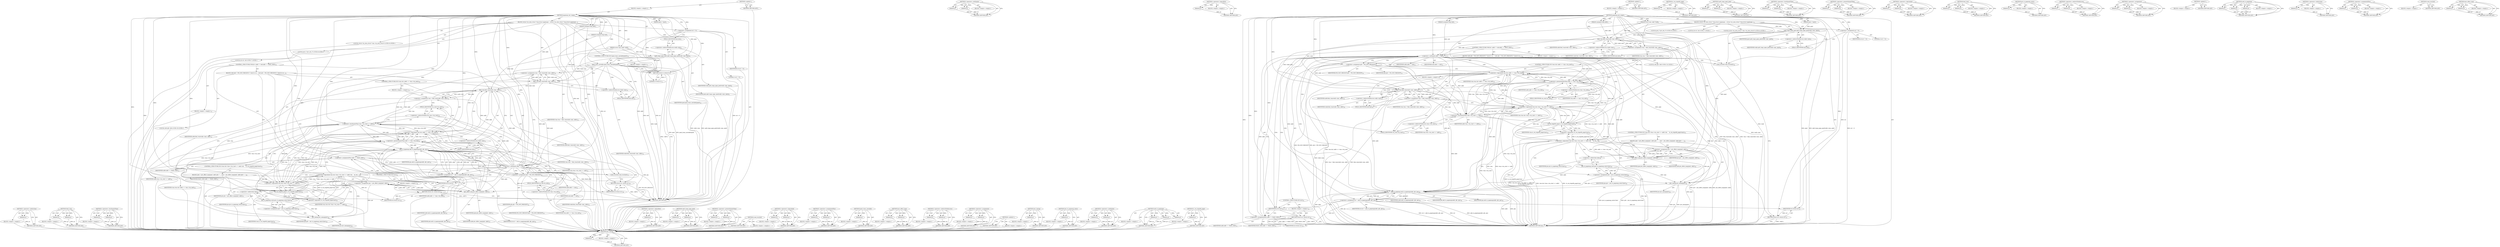 digraph "is_vm_hugetlb_page" {
vulnerable_195 [label=<(METHOD,pte_unmap)>];
vulnerable_196 [label=<(PARAM,p1)>];
vulnerable_197 [label=<(BLOCK,&lt;empty&gt;,&lt;empty&gt;)>];
vulnerable_198 [label=<(METHOD_RETURN,ANY)>];
vulnerable_149 [label=<(METHOD,&lt;operator&gt;.notEquals)>];
vulnerable_150 [label=<(PARAM,p1)>];
vulnerable_151 [label=<(PARAM,p2)>];
vulnerable_152 [label=<(BLOCK,&lt;empty&gt;,&lt;empty&gt;)>];
vulnerable_153 [label=<(METHOD_RETURN,ANY)>];
vulnerable_174 [label=<(METHOD,&lt;operator&gt;.logicalNot)>];
vulnerable_175 [label=<(PARAM,p1)>];
vulnerable_176 [label=<(BLOCK,&lt;empty&gt;,&lt;empty&gt;)>];
vulnerable_177 [label=<(METHOD_RETURN,ANY)>];
vulnerable_6 [label=<(METHOD,&lt;global&gt;)<SUB>1</SUB>>];
vulnerable_7 [label=<(BLOCK,&lt;empty&gt;,&lt;empty&gt;)<SUB>1</SUB>>];
vulnerable_8 [label=<(METHOD,pagemap_pte_range)<SUB>1</SUB>>];
vulnerable_9 [label=<(PARAM,pmd_t *pmd)<SUB>1</SUB>>];
vulnerable_10 [label=<(PARAM,unsigned long addr)<SUB>1</SUB>>];
vulnerable_11 [label=<(PARAM,unsigned long end)<SUB>1</SUB>>];
vulnerable_12 [label=<(PARAM,struct mm_walk *walk)<SUB>2</SUB>>];
vulnerable_13 [label=<(BLOCK,{
	struct vm_area_struct *vma;
	struct pagemapr...,{
	struct vm_area_struct *vma;
	struct pagemapr...)<SUB>3</SUB>>];
vulnerable_14 [label="<(LOCAL,struct vm_area_struct* vma: vm_area_struct*)<SUB>4</SUB>>"];
vulnerable_15 [label="<(LOCAL,pte_t* pte: pte_t*)<SUB>6</SUB>>"];
vulnerable_16 [label="<(LOCAL,int err: int)<SUB>7</SUB>>"];
vulnerable_17 [label=<(&lt;operator&gt;.assignment,err = 0)<SUB>7</SUB>>];
vulnerable_18 [label=<(IDENTIFIER,err,err = 0)<SUB>7</SUB>>];
vulnerable_19 [label=<(LITERAL,0,err = 0)<SUB>7</SUB>>];
vulnerable_20 [label=<(split_huge_page_pmd,split_huge_page_pmd(walk-&gt;mm, pmd))<SUB>9</SUB>>];
vulnerable_21 [label=<(&lt;operator&gt;.indirectFieldAccess,walk-&gt;mm)<SUB>9</SUB>>];
vulnerable_22 [label=<(IDENTIFIER,walk,split_huge_page_pmd(walk-&gt;mm, pmd))<SUB>9</SUB>>];
vulnerable_23 [label=<(FIELD_IDENTIFIER,mm,mm)<SUB>9</SUB>>];
vulnerable_24 [label=<(IDENTIFIER,pmd,split_huge_page_pmd(walk-&gt;mm, pmd))<SUB>9</SUB>>];
vulnerable_25 [label=<(&lt;operator&gt;.assignment,vma = find_vma(walk-&gt;mm, addr))<SUB>12</SUB>>];
vulnerable_26 [label=<(IDENTIFIER,vma,vma = find_vma(walk-&gt;mm, addr))<SUB>12</SUB>>];
vulnerable_27 [label=<(find_vma,find_vma(walk-&gt;mm, addr))<SUB>12</SUB>>];
vulnerable_28 [label=<(&lt;operator&gt;.indirectFieldAccess,walk-&gt;mm)<SUB>12</SUB>>];
vulnerable_29 [label=<(IDENTIFIER,walk,find_vma(walk-&gt;mm, addr))<SUB>12</SUB>>];
vulnerable_30 [label=<(FIELD_IDENTIFIER,mm,mm)<SUB>12</SUB>>];
vulnerable_31 [label=<(IDENTIFIER,addr,find_vma(walk-&gt;mm, addr))<SUB>12</SUB>>];
vulnerable_32 [label=<(CONTROL_STRUCTURE,FOR,for (;addr != end;addr += PAGE_SIZE))<SUB>13</SUB>>];
vulnerable_33 [label=<(BLOCK,&lt;empty&gt;,&lt;empty&gt;)<SUB>13</SUB>>];
vulnerable_34 [label=<(&lt;operator&gt;.notEquals,addr != end)<SUB>13</SUB>>];
vulnerable_35 [label=<(IDENTIFIER,addr,addr != end)<SUB>13</SUB>>];
vulnerable_36 [label=<(IDENTIFIER,end,addr != end)<SUB>13</SUB>>];
vulnerable_37 [label=<(&lt;operator&gt;.assignmentPlus,addr += PAGE_SIZE)<SUB>13</SUB>>];
vulnerable_38 [label=<(IDENTIFIER,addr,addr += PAGE_SIZE)<SUB>13</SUB>>];
vulnerable_39 [label=<(IDENTIFIER,PAGE_SIZE,addr += PAGE_SIZE)<SUB>13</SUB>>];
vulnerable_40 [label=<(BLOCK,{
		u64 pfn = PM_NOT_PRESENT;

		/* check to se...,{
		u64 pfn = PM_NOT_PRESENT;

		/* check to se...)<SUB>13</SUB>>];
vulnerable_41 [label="<(LOCAL,u64 pfn: u64)<SUB>14</SUB>>"];
vulnerable_42 [label=<(&lt;operator&gt;.assignment,pfn = PM_NOT_PRESENT)<SUB>14</SUB>>];
vulnerable_43 [label=<(IDENTIFIER,pfn,pfn = PM_NOT_PRESENT)<SUB>14</SUB>>];
vulnerable_44 [label=<(IDENTIFIER,PM_NOT_PRESENT,pfn = PM_NOT_PRESENT)<SUB>14</SUB>>];
vulnerable_45 [label=<(CONTROL_STRUCTURE,IF,if (vma &amp;&amp; (addr &gt;= vma-&gt;vm_end)))<SUB>18</SUB>>];
vulnerable_46 [label=<(&lt;operator&gt;.logicalAnd,vma &amp;&amp; (addr &gt;= vma-&gt;vm_end))<SUB>18</SUB>>];
vulnerable_47 [label=<(IDENTIFIER,vma,vma &amp;&amp; (addr &gt;= vma-&gt;vm_end))<SUB>18</SUB>>];
vulnerable_48 [label=<(&lt;operator&gt;.greaterEqualsThan,addr &gt;= vma-&gt;vm_end)<SUB>18</SUB>>];
vulnerable_49 [label=<(IDENTIFIER,addr,addr &gt;= vma-&gt;vm_end)<SUB>18</SUB>>];
vulnerable_50 [label=<(&lt;operator&gt;.indirectFieldAccess,vma-&gt;vm_end)<SUB>18</SUB>>];
vulnerable_51 [label=<(IDENTIFIER,vma,addr &gt;= vma-&gt;vm_end)<SUB>18</SUB>>];
vulnerable_52 [label=<(FIELD_IDENTIFIER,vm_end,vm_end)<SUB>18</SUB>>];
vulnerable_53 [label=<(BLOCK,&lt;empty&gt;,&lt;empty&gt;)<SUB>19</SUB>>];
vulnerable_54 [label=<(&lt;operator&gt;.assignment,vma = find_vma(walk-&gt;mm, addr))<SUB>19</SUB>>];
vulnerable_55 [label=<(IDENTIFIER,vma,vma = find_vma(walk-&gt;mm, addr))<SUB>19</SUB>>];
vulnerable_56 [label=<(find_vma,find_vma(walk-&gt;mm, addr))<SUB>19</SUB>>];
vulnerable_57 [label=<(&lt;operator&gt;.indirectFieldAccess,walk-&gt;mm)<SUB>19</SUB>>];
vulnerable_58 [label=<(IDENTIFIER,walk,find_vma(walk-&gt;mm, addr))<SUB>19</SUB>>];
vulnerable_59 [label=<(FIELD_IDENTIFIER,mm,mm)<SUB>19</SUB>>];
vulnerable_60 [label=<(IDENTIFIER,addr,find_vma(walk-&gt;mm, addr))<SUB>19</SUB>>];
vulnerable_61 [label=<(CONTROL_STRUCTURE,IF,if (vma &amp;&amp; (vma-&gt;vm_start &lt;= addr) &amp;&amp;
		    !is_vm_hugetlb_page(vma)))<SUB>23</SUB>>];
vulnerable_62 [label=<(&lt;operator&gt;.logicalAnd,vma &amp;&amp; (vma-&gt;vm_start &lt;= addr) &amp;&amp;
		    !is_vm_...)<SUB>23</SUB>>];
vulnerable_63 [label=<(&lt;operator&gt;.logicalAnd,vma &amp;&amp; (vma-&gt;vm_start &lt;= addr))<SUB>23</SUB>>];
vulnerable_64 [label=<(IDENTIFIER,vma,vma &amp;&amp; (vma-&gt;vm_start &lt;= addr))<SUB>23</SUB>>];
vulnerable_65 [label=<(&lt;operator&gt;.lessEqualsThan,vma-&gt;vm_start &lt;= addr)<SUB>23</SUB>>];
vulnerable_66 [label=<(&lt;operator&gt;.indirectFieldAccess,vma-&gt;vm_start)<SUB>23</SUB>>];
vulnerable_67 [label=<(IDENTIFIER,vma,vma-&gt;vm_start &lt;= addr)<SUB>23</SUB>>];
vulnerable_68 [label=<(FIELD_IDENTIFIER,vm_start,vm_start)<SUB>23</SUB>>];
vulnerable_69 [label=<(IDENTIFIER,addr,vma-&gt;vm_start &lt;= addr)<SUB>23</SUB>>];
vulnerable_70 [label=<(&lt;operator&gt;.logicalNot,!is_vm_hugetlb_page(vma))<SUB>24</SUB>>];
vulnerable_71 [label=<(is_vm_hugetlb_page,is_vm_hugetlb_page(vma))<SUB>24</SUB>>];
vulnerable_72 [label=<(IDENTIFIER,vma,is_vm_hugetlb_page(vma))<SUB>24</SUB>>];
vulnerable_73 [label=<(BLOCK,{
			pte = pte_offset_map(pmd, addr);
			pfn = ...,{
			pte = pte_offset_map(pmd, addr);
			pfn = ...)<SUB>24</SUB>>];
vulnerable_74 [label=<(&lt;operator&gt;.assignment,pte = pte_offset_map(pmd, addr))<SUB>25</SUB>>];
vulnerable_75 [label=<(IDENTIFIER,pte,pte = pte_offset_map(pmd, addr))<SUB>25</SUB>>];
vulnerable_76 [label=<(pte_offset_map,pte_offset_map(pmd, addr))<SUB>25</SUB>>];
vulnerable_77 [label=<(IDENTIFIER,pmd,pte_offset_map(pmd, addr))<SUB>25</SUB>>];
vulnerable_78 [label=<(IDENTIFIER,addr,pte_offset_map(pmd, addr))<SUB>25</SUB>>];
vulnerable_79 [label=<(&lt;operator&gt;.assignment,pfn = pte_to_pagemap_entry(*pte))<SUB>26</SUB>>];
vulnerable_80 [label=<(IDENTIFIER,pfn,pfn = pte_to_pagemap_entry(*pte))<SUB>26</SUB>>];
vulnerable_81 [label=<(pte_to_pagemap_entry,pte_to_pagemap_entry(*pte))<SUB>26</SUB>>];
vulnerable_82 [label=<(&lt;operator&gt;.indirection,*pte)<SUB>26</SUB>>];
vulnerable_83 [label=<(IDENTIFIER,pte,pte_to_pagemap_entry(*pte))<SUB>26</SUB>>];
vulnerable_84 [label=<(pte_unmap,pte_unmap(pte))<SUB>28</SUB>>];
vulnerable_85 [label=<(IDENTIFIER,pte,pte_unmap(pte))<SUB>28</SUB>>];
vulnerable_86 [label=<(&lt;operator&gt;.assignment,err = add_to_pagemap(addr, pfn, pm))<SUB>30</SUB>>];
vulnerable_87 [label=<(IDENTIFIER,err,err = add_to_pagemap(addr, pfn, pm))<SUB>30</SUB>>];
vulnerable_88 [label=<(add_to_pagemap,add_to_pagemap(addr, pfn, pm))<SUB>30</SUB>>];
vulnerable_89 [label=<(IDENTIFIER,addr,add_to_pagemap(addr, pfn, pm))<SUB>30</SUB>>];
vulnerable_90 [label=<(IDENTIFIER,pfn,add_to_pagemap(addr, pfn, pm))<SUB>30</SUB>>];
vulnerable_91 [label=<(IDENTIFIER,pm,add_to_pagemap(addr, pfn, pm))<SUB>30</SUB>>];
vulnerable_92 [label=<(CONTROL_STRUCTURE,IF,if (err))<SUB>31</SUB>>];
vulnerable_93 [label=<(IDENTIFIER,err,if (err))<SUB>31</SUB>>];
vulnerable_94 [label=<(BLOCK,&lt;empty&gt;,&lt;empty&gt;)<SUB>32</SUB>>];
vulnerable_95 [label=<(RETURN,return err;,return err;)<SUB>32</SUB>>];
vulnerable_96 [label=<(IDENTIFIER,err,return err;)<SUB>32</SUB>>];
vulnerable_97 [label=<(cond_resched,cond_resched())<SUB>35</SUB>>];
vulnerable_98 [label=<(RETURN,return err;,return err;)<SUB>37</SUB>>];
vulnerable_99 [label=<(IDENTIFIER,err,return err;)<SUB>37</SUB>>];
vulnerable_100 [label=<(METHOD_RETURN,int)<SUB>1</SUB>>];
vulnerable_102 [label=<(METHOD_RETURN,ANY)<SUB>1</SUB>>];
vulnerable_178 [label=<(METHOD,is_vm_hugetlb_page)>];
vulnerable_179 [label=<(PARAM,p1)>];
vulnerable_180 [label=<(BLOCK,&lt;empty&gt;,&lt;empty&gt;)>];
vulnerable_181 [label=<(METHOD_RETURN,ANY)>];
vulnerable_134 [label=<(METHOD,split_huge_page_pmd)>];
vulnerable_135 [label=<(PARAM,p1)>];
vulnerable_136 [label=<(PARAM,p2)>];
vulnerable_137 [label=<(BLOCK,&lt;empty&gt;,&lt;empty&gt;)>];
vulnerable_138 [label=<(METHOD_RETURN,ANY)>];
vulnerable_169 [label=<(METHOD,&lt;operator&gt;.lessEqualsThan)>];
vulnerable_170 [label=<(PARAM,p1)>];
vulnerable_171 [label=<(PARAM,p2)>];
vulnerable_172 [label=<(BLOCK,&lt;empty&gt;,&lt;empty&gt;)>];
vulnerable_173 [label=<(METHOD_RETURN,ANY)>];
vulnerable_164 [label=<(METHOD,&lt;operator&gt;.greaterEqualsThan)>];
vulnerable_165 [label=<(PARAM,p1)>];
vulnerable_166 [label=<(PARAM,p2)>];
vulnerable_167 [label=<(BLOCK,&lt;empty&gt;,&lt;empty&gt;)>];
vulnerable_168 [label=<(METHOD_RETURN,ANY)>];
vulnerable_159 [label=<(METHOD,&lt;operator&gt;.logicalAnd)>];
vulnerable_160 [label=<(PARAM,p1)>];
vulnerable_161 [label=<(PARAM,p2)>];
vulnerable_162 [label=<(BLOCK,&lt;empty&gt;,&lt;empty&gt;)>];
vulnerable_163 [label=<(METHOD_RETURN,ANY)>];
vulnerable_144 [label=<(METHOD,find_vma)>];
vulnerable_145 [label=<(PARAM,p1)>];
vulnerable_146 [label=<(PARAM,p2)>];
vulnerable_147 [label=<(BLOCK,&lt;empty&gt;,&lt;empty&gt;)>];
vulnerable_148 [label=<(METHOD_RETURN,ANY)>];
vulnerable_187 [label=<(METHOD,pte_to_pagemap_entry)>];
vulnerable_188 [label=<(PARAM,p1)>];
vulnerable_189 [label=<(BLOCK,&lt;empty&gt;,&lt;empty&gt;)>];
vulnerable_190 [label=<(METHOD_RETURN,ANY)>];
vulnerable_139 [label=<(METHOD,&lt;operator&gt;.indirectFieldAccess)>];
vulnerable_140 [label=<(PARAM,p1)>];
vulnerable_141 [label=<(PARAM,p2)>];
vulnerable_142 [label=<(BLOCK,&lt;empty&gt;,&lt;empty&gt;)>];
vulnerable_143 [label=<(METHOD_RETURN,ANY)>];
vulnerable_129 [label=<(METHOD,&lt;operator&gt;.assignment)>];
vulnerable_130 [label=<(PARAM,p1)>];
vulnerable_131 [label=<(PARAM,p2)>];
vulnerable_132 [label=<(BLOCK,&lt;empty&gt;,&lt;empty&gt;)>];
vulnerable_133 [label=<(METHOD_RETURN,ANY)>];
vulnerable_123 [label=<(METHOD,&lt;global&gt;)<SUB>1</SUB>>];
vulnerable_124 [label=<(BLOCK,&lt;empty&gt;,&lt;empty&gt;)>];
vulnerable_125 [label=<(METHOD_RETURN,ANY)>];
vulnerable_199 [label=<(METHOD,add_to_pagemap)>];
vulnerable_200 [label=<(PARAM,p1)>];
vulnerable_201 [label=<(PARAM,p2)>];
vulnerable_202 [label=<(PARAM,p3)>];
vulnerable_203 [label=<(BLOCK,&lt;empty&gt;,&lt;empty&gt;)>];
vulnerable_204 [label=<(METHOD_RETURN,ANY)>];
vulnerable_191 [label=<(METHOD,&lt;operator&gt;.indirection)>];
vulnerable_192 [label=<(PARAM,p1)>];
vulnerable_193 [label=<(BLOCK,&lt;empty&gt;,&lt;empty&gt;)>];
vulnerable_194 [label=<(METHOD_RETURN,ANY)>];
vulnerable_154 [label=<(METHOD,&lt;operator&gt;.assignmentPlus)>];
vulnerable_155 [label=<(PARAM,p1)>];
vulnerable_156 [label=<(PARAM,p2)>];
vulnerable_157 [label=<(BLOCK,&lt;empty&gt;,&lt;empty&gt;)>];
vulnerable_158 [label=<(METHOD_RETURN,ANY)>];
vulnerable_205 [label=<(METHOD,cond_resched)>];
vulnerable_206 [label=<(BLOCK,&lt;empty&gt;,&lt;empty&gt;)>];
vulnerable_207 [label=<(METHOD_RETURN,ANY)>];
vulnerable_182 [label=<(METHOD,pte_offset_map)>];
vulnerable_183 [label=<(PARAM,p1)>];
vulnerable_184 [label=<(PARAM,p2)>];
vulnerable_185 [label=<(BLOCK,&lt;empty&gt;,&lt;empty&gt;)>];
vulnerable_186 [label=<(METHOD_RETURN,ANY)>];
fixed_201 [label=<(METHOD,&lt;operator&gt;.indirection)>];
fixed_202 [label=<(PARAM,p1)>];
fixed_203 [label=<(BLOCK,&lt;empty&gt;,&lt;empty&gt;)>];
fixed_204 [label=<(METHOD_RETURN,ANY)>];
fixed_154 [label=<(METHOD,find_vma)>];
fixed_155 [label=<(PARAM,p1)>];
fixed_156 [label=<(PARAM,p2)>];
fixed_157 [label=<(BLOCK,&lt;empty&gt;,&lt;empty&gt;)>];
fixed_158 [label=<(METHOD_RETURN,ANY)>];
fixed_179 [label=<(METHOD,&lt;operator&gt;.lessEqualsThan)>];
fixed_180 [label=<(PARAM,p1)>];
fixed_181 [label=<(PARAM,p2)>];
fixed_182 [label=<(BLOCK,&lt;empty&gt;,&lt;empty&gt;)>];
fixed_183 [label=<(METHOD_RETURN,ANY)>];
fixed_6 [label=<(METHOD,&lt;global&gt;)<SUB>1</SUB>>];
fixed_7 [label=<(BLOCK,&lt;empty&gt;,&lt;empty&gt;)<SUB>1</SUB>>];
fixed_8 [label=<(METHOD,pagemap_pte_range)<SUB>1</SUB>>];
fixed_9 [label=<(PARAM,pmd_t *pmd)<SUB>1</SUB>>];
fixed_10 [label=<(PARAM,unsigned long addr)<SUB>1</SUB>>];
fixed_11 [label=<(PARAM,unsigned long end)<SUB>1</SUB>>];
fixed_12 [label=<(PARAM,struct mm_walk *walk)<SUB>2</SUB>>];
fixed_13 [label=<(BLOCK,{
	struct vm_area_struct *vma;
	struct pagemapr...,{
	struct vm_area_struct *vma;
	struct pagemapr...)<SUB>3</SUB>>];
fixed_14 [label="<(LOCAL,struct vm_area_struct* vma: vm_area_struct*)<SUB>4</SUB>>"];
fixed_15 [label="<(LOCAL,pte_t* pte: pte_t*)<SUB>6</SUB>>"];
fixed_16 [label="<(LOCAL,int err: int)<SUB>7</SUB>>"];
fixed_17 [label=<(&lt;operator&gt;.assignment,err = 0)<SUB>7</SUB>>];
fixed_18 [label=<(IDENTIFIER,err,err = 0)<SUB>7</SUB>>];
fixed_19 [label=<(LITERAL,0,err = 0)<SUB>7</SUB>>];
fixed_20 [label=<(split_huge_page_pmd,split_huge_page_pmd(walk-&gt;mm, pmd))<SUB>9</SUB>>];
fixed_21 [label=<(&lt;operator&gt;.indirectFieldAccess,walk-&gt;mm)<SUB>9</SUB>>];
fixed_22 [label=<(IDENTIFIER,walk,split_huge_page_pmd(walk-&gt;mm, pmd))<SUB>9</SUB>>];
fixed_23 [label=<(FIELD_IDENTIFIER,mm,mm)<SUB>9</SUB>>];
fixed_24 [label=<(IDENTIFIER,pmd,split_huge_page_pmd(walk-&gt;mm, pmd))<SUB>9</SUB>>];
fixed_25 [label=<(CONTROL_STRUCTURE,IF,if (pmd_trans_unstable(pmd)))<SUB>10</SUB>>];
fixed_26 [label=<(pmd_trans_unstable,pmd_trans_unstable(pmd))<SUB>10</SUB>>];
fixed_27 [label=<(IDENTIFIER,pmd,pmd_trans_unstable(pmd))<SUB>10</SUB>>];
fixed_28 [label=<(BLOCK,&lt;empty&gt;,&lt;empty&gt;)<SUB>11</SUB>>];
fixed_29 [label=<(RETURN,return 0;,return 0;)<SUB>11</SUB>>];
fixed_30 [label=<(LITERAL,0,return 0;)<SUB>11</SUB>>];
fixed_31 [label=<(&lt;operator&gt;.assignment,vma = find_vma(walk-&gt;mm, addr))<SUB>14</SUB>>];
fixed_32 [label=<(IDENTIFIER,vma,vma = find_vma(walk-&gt;mm, addr))<SUB>14</SUB>>];
fixed_33 [label=<(find_vma,find_vma(walk-&gt;mm, addr))<SUB>14</SUB>>];
fixed_34 [label=<(&lt;operator&gt;.indirectFieldAccess,walk-&gt;mm)<SUB>14</SUB>>];
fixed_35 [label=<(IDENTIFIER,walk,find_vma(walk-&gt;mm, addr))<SUB>14</SUB>>];
fixed_36 [label=<(FIELD_IDENTIFIER,mm,mm)<SUB>14</SUB>>];
fixed_37 [label=<(IDENTIFIER,addr,find_vma(walk-&gt;mm, addr))<SUB>14</SUB>>];
fixed_38 [label=<(CONTROL_STRUCTURE,FOR,for (;addr != end;addr += PAGE_SIZE))<SUB>15</SUB>>];
fixed_39 [label=<(BLOCK,&lt;empty&gt;,&lt;empty&gt;)<SUB>15</SUB>>];
fixed_40 [label=<(&lt;operator&gt;.notEquals,addr != end)<SUB>15</SUB>>];
fixed_41 [label=<(IDENTIFIER,addr,addr != end)<SUB>15</SUB>>];
fixed_42 [label=<(IDENTIFIER,end,addr != end)<SUB>15</SUB>>];
fixed_43 [label=<(&lt;operator&gt;.assignmentPlus,addr += PAGE_SIZE)<SUB>15</SUB>>];
fixed_44 [label=<(IDENTIFIER,addr,addr += PAGE_SIZE)<SUB>15</SUB>>];
fixed_45 [label=<(IDENTIFIER,PAGE_SIZE,addr += PAGE_SIZE)<SUB>15</SUB>>];
fixed_46 [label=<(BLOCK,{
		u64 pfn = PM_NOT_PRESENT;

		/* check to se...,{
		u64 pfn = PM_NOT_PRESENT;

		/* check to se...)<SUB>15</SUB>>];
fixed_47 [label="<(LOCAL,u64 pfn: u64)<SUB>16</SUB>>"];
fixed_48 [label=<(&lt;operator&gt;.assignment,pfn = PM_NOT_PRESENT)<SUB>16</SUB>>];
fixed_49 [label=<(IDENTIFIER,pfn,pfn = PM_NOT_PRESENT)<SUB>16</SUB>>];
fixed_50 [label=<(IDENTIFIER,PM_NOT_PRESENT,pfn = PM_NOT_PRESENT)<SUB>16</SUB>>];
fixed_51 [label=<(CONTROL_STRUCTURE,IF,if (vma &amp;&amp; (addr &gt;= vma-&gt;vm_end)))<SUB>20</SUB>>];
fixed_52 [label=<(&lt;operator&gt;.logicalAnd,vma &amp;&amp; (addr &gt;= vma-&gt;vm_end))<SUB>20</SUB>>];
fixed_53 [label=<(IDENTIFIER,vma,vma &amp;&amp; (addr &gt;= vma-&gt;vm_end))<SUB>20</SUB>>];
fixed_54 [label=<(&lt;operator&gt;.greaterEqualsThan,addr &gt;= vma-&gt;vm_end)<SUB>20</SUB>>];
fixed_55 [label=<(IDENTIFIER,addr,addr &gt;= vma-&gt;vm_end)<SUB>20</SUB>>];
fixed_56 [label=<(&lt;operator&gt;.indirectFieldAccess,vma-&gt;vm_end)<SUB>20</SUB>>];
fixed_57 [label=<(IDENTIFIER,vma,addr &gt;= vma-&gt;vm_end)<SUB>20</SUB>>];
fixed_58 [label=<(FIELD_IDENTIFIER,vm_end,vm_end)<SUB>20</SUB>>];
fixed_59 [label=<(BLOCK,&lt;empty&gt;,&lt;empty&gt;)<SUB>21</SUB>>];
fixed_60 [label=<(&lt;operator&gt;.assignment,vma = find_vma(walk-&gt;mm, addr))<SUB>21</SUB>>];
fixed_61 [label=<(IDENTIFIER,vma,vma = find_vma(walk-&gt;mm, addr))<SUB>21</SUB>>];
fixed_62 [label=<(find_vma,find_vma(walk-&gt;mm, addr))<SUB>21</SUB>>];
fixed_63 [label=<(&lt;operator&gt;.indirectFieldAccess,walk-&gt;mm)<SUB>21</SUB>>];
fixed_64 [label=<(IDENTIFIER,walk,find_vma(walk-&gt;mm, addr))<SUB>21</SUB>>];
fixed_65 [label=<(FIELD_IDENTIFIER,mm,mm)<SUB>21</SUB>>];
fixed_66 [label=<(IDENTIFIER,addr,find_vma(walk-&gt;mm, addr))<SUB>21</SUB>>];
fixed_67 [label=<(CONTROL_STRUCTURE,IF,if (vma &amp;&amp; (vma-&gt;vm_start &lt;= addr) &amp;&amp;
		    !is_vm_hugetlb_page(vma)))<SUB>25</SUB>>];
fixed_68 [label=<(&lt;operator&gt;.logicalAnd,vma &amp;&amp; (vma-&gt;vm_start &lt;= addr) &amp;&amp;
		    !is_vm_...)<SUB>25</SUB>>];
fixed_69 [label=<(&lt;operator&gt;.logicalAnd,vma &amp;&amp; (vma-&gt;vm_start &lt;= addr))<SUB>25</SUB>>];
fixed_70 [label=<(IDENTIFIER,vma,vma &amp;&amp; (vma-&gt;vm_start &lt;= addr))<SUB>25</SUB>>];
fixed_71 [label=<(&lt;operator&gt;.lessEqualsThan,vma-&gt;vm_start &lt;= addr)<SUB>25</SUB>>];
fixed_72 [label=<(&lt;operator&gt;.indirectFieldAccess,vma-&gt;vm_start)<SUB>25</SUB>>];
fixed_73 [label=<(IDENTIFIER,vma,vma-&gt;vm_start &lt;= addr)<SUB>25</SUB>>];
fixed_74 [label=<(FIELD_IDENTIFIER,vm_start,vm_start)<SUB>25</SUB>>];
fixed_75 [label=<(IDENTIFIER,addr,vma-&gt;vm_start &lt;= addr)<SUB>25</SUB>>];
fixed_76 [label=<(&lt;operator&gt;.logicalNot,!is_vm_hugetlb_page(vma))<SUB>26</SUB>>];
fixed_77 [label=<(is_vm_hugetlb_page,is_vm_hugetlb_page(vma))<SUB>26</SUB>>];
fixed_78 [label=<(IDENTIFIER,vma,is_vm_hugetlb_page(vma))<SUB>26</SUB>>];
fixed_79 [label=<(BLOCK,{
			pte = pte_offset_map(pmd, addr);
			pfn = ...,{
			pte = pte_offset_map(pmd, addr);
			pfn = ...)<SUB>26</SUB>>];
fixed_80 [label=<(&lt;operator&gt;.assignment,pte = pte_offset_map(pmd, addr))<SUB>27</SUB>>];
fixed_81 [label=<(IDENTIFIER,pte,pte = pte_offset_map(pmd, addr))<SUB>27</SUB>>];
fixed_82 [label=<(pte_offset_map,pte_offset_map(pmd, addr))<SUB>27</SUB>>];
fixed_83 [label=<(IDENTIFIER,pmd,pte_offset_map(pmd, addr))<SUB>27</SUB>>];
fixed_84 [label=<(IDENTIFIER,addr,pte_offset_map(pmd, addr))<SUB>27</SUB>>];
fixed_85 [label=<(&lt;operator&gt;.assignment,pfn = pte_to_pagemap_entry(*pte))<SUB>28</SUB>>];
fixed_86 [label=<(IDENTIFIER,pfn,pfn = pte_to_pagemap_entry(*pte))<SUB>28</SUB>>];
fixed_87 [label=<(pte_to_pagemap_entry,pte_to_pagemap_entry(*pte))<SUB>28</SUB>>];
fixed_88 [label=<(&lt;operator&gt;.indirection,*pte)<SUB>28</SUB>>];
fixed_89 [label=<(IDENTIFIER,pte,pte_to_pagemap_entry(*pte))<SUB>28</SUB>>];
fixed_90 [label=<(pte_unmap,pte_unmap(pte))<SUB>30</SUB>>];
fixed_91 [label=<(IDENTIFIER,pte,pte_unmap(pte))<SUB>30</SUB>>];
fixed_92 [label=<(&lt;operator&gt;.assignment,err = add_to_pagemap(addr, pfn, pm))<SUB>32</SUB>>];
fixed_93 [label=<(IDENTIFIER,err,err = add_to_pagemap(addr, pfn, pm))<SUB>32</SUB>>];
fixed_94 [label=<(add_to_pagemap,add_to_pagemap(addr, pfn, pm))<SUB>32</SUB>>];
fixed_95 [label=<(IDENTIFIER,addr,add_to_pagemap(addr, pfn, pm))<SUB>32</SUB>>];
fixed_96 [label=<(IDENTIFIER,pfn,add_to_pagemap(addr, pfn, pm))<SUB>32</SUB>>];
fixed_97 [label=<(IDENTIFIER,pm,add_to_pagemap(addr, pfn, pm))<SUB>32</SUB>>];
fixed_98 [label=<(CONTROL_STRUCTURE,IF,if (err))<SUB>33</SUB>>];
fixed_99 [label=<(IDENTIFIER,err,if (err))<SUB>33</SUB>>];
fixed_100 [label=<(BLOCK,&lt;empty&gt;,&lt;empty&gt;)<SUB>34</SUB>>];
fixed_101 [label=<(RETURN,return err;,return err;)<SUB>34</SUB>>];
fixed_102 [label=<(IDENTIFIER,err,return err;)<SUB>34</SUB>>];
fixed_103 [label=<(cond_resched,cond_resched())<SUB>37</SUB>>];
fixed_104 [label=<(RETURN,return err;,return err;)<SUB>39</SUB>>];
fixed_105 [label=<(IDENTIFIER,err,return err;)<SUB>39</SUB>>];
fixed_106 [label=<(METHOD_RETURN,int)<SUB>1</SUB>>];
fixed_108 [label=<(METHOD_RETURN,ANY)<SUB>1</SUB>>];
fixed_184 [label=<(METHOD,&lt;operator&gt;.logicalNot)>];
fixed_185 [label=<(PARAM,p1)>];
fixed_186 [label=<(BLOCK,&lt;empty&gt;,&lt;empty&gt;)>];
fixed_187 [label=<(METHOD_RETURN,ANY)>];
fixed_140 [label=<(METHOD,split_huge_page_pmd)>];
fixed_141 [label=<(PARAM,p1)>];
fixed_142 [label=<(PARAM,p2)>];
fixed_143 [label=<(BLOCK,&lt;empty&gt;,&lt;empty&gt;)>];
fixed_144 [label=<(METHOD_RETURN,ANY)>];
fixed_174 [label=<(METHOD,&lt;operator&gt;.greaterEqualsThan)>];
fixed_175 [label=<(PARAM,p1)>];
fixed_176 [label=<(PARAM,p2)>];
fixed_177 [label=<(BLOCK,&lt;empty&gt;,&lt;empty&gt;)>];
fixed_178 [label=<(METHOD_RETURN,ANY)>];
fixed_215 [label=<(METHOD,cond_resched)>];
fixed_216 [label=<(BLOCK,&lt;empty&gt;,&lt;empty&gt;)>];
fixed_217 [label=<(METHOD_RETURN,ANY)>];
fixed_169 [label=<(METHOD,&lt;operator&gt;.logicalAnd)>];
fixed_170 [label=<(PARAM,p1)>];
fixed_171 [label=<(PARAM,p2)>];
fixed_172 [label=<(BLOCK,&lt;empty&gt;,&lt;empty&gt;)>];
fixed_173 [label=<(METHOD_RETURN,ANY)>];
fixed_164 [label=<(METHOD,&lt;operator&gt;.assignmentPlus)>];
fixed_165 [label=<(PARAM,p1)>];
fixed_166 [label=<(PARAM,p2)>];
fixed_167 [label=<(BLOCK,&lt;empty&gt;,&lt;empty&gt;)>];
fixed_168 [label=<(METHOD_RETURN,ANY)>];
fixed_150 [label=<(METHOD,pmd_trans_unstable)>];
fixed_151 [label=<(PARAM,p1)>];
fixed_152 [label=<(BLOCK,&lt;empty&gt;,&lt;empty&gt;)>];
fixed_153 [label=<(METHOD_RETURN,ANY)>];
fixed_192 [label=<(METHOD,pte_offset_map)>];
fixed_193 [label=<(PARAM,p1)>];
fixed_194 [label=<(PARAM,p2)>];
fixed_195 [label=<(BLOCK,&lt;empty&gt;,&lt;empty&gt;)>];
fixed_196 [label=<(METHOD_RETURN,ANY)>];
fixed_145 [label=<(METHOD,&lt;operator&gt;.indirectFieldAccess)>];
fixed_146 [label=<(PARAM,p1)>];
fixed_147 [label=<(PARAM,p2)>];
fixed_148 [label=<(BLOCK,&lt;empty&gt;,&lt;empty&gt;)>];
fixed_149 [label=<(METHOD_RETURN,ANY)>];
fixed_135 [label=<(METHOD,&lt;operator&gt;.assignment)>];
fixed_136 [label=<(PARAM,p1)>];
fixed_137 [label=<(PARAM,p2)>];
fixed_138 [label=<(BLOCK,&lt;empty&gt;,&lt;empty&gt;)>];
fixed_139 [label=<(METHOD_RETURN,ANY)>];
fixed_129 [label=<(METHOD,&lt;global&gt;)<SUB>1</SUB>>];
fixed_130 [label=<(BLOCK,&lt;empty&gt;,&lt;empty&gt;)>];
fixed_131 [label=<(METHOD_RETURN,ANY)>];
fixed_205 [label=<(METHOD,pte_unmap)>];
fixed_206 [label=<(PARAM,p1)>];
fixed_207 [label=<(BLOCK,&lt;empty&gt;,&lt;empty&gt;)>];
fixed_208 [label=<(METHOD_RETURN,ANY)>];
fixed_197 [label=<(METHOD,pte_to_pagemap_entry)>];
fixed_198 [label=<(PARAM,p1)>];
fixed_199 [label=<(BLOCK,&lt;empty&gt;,&lt;empty&gt;)>];
fixed_200 [label=<(METHOD_RETURN,ANY)>];
fixed_159 [label=<(METHOD,&lt;operator&gt;.notEquals)>];
fixed_160 [label=<(PARAM,p1)>];
fixed_161 [label=<(PARAM,p2)>];
fixed_162 [label=<(BLOCK,&lt;empty&gt;,&lt;empty&gt;)>];
fixed_163 [label=<(METHOD_RETURN,ANY)>];
fixed_209 [label=<(METHOD,add_to_pagemap)>];
fixed_210 [label=<(PARAM,p1)>];
fixed_211 [label=<(PARAM,p2)>];
fixed_212 [label=<(PARAM,p3)>];
fixed_213 [label=<(BLOCK,&lt;empty&gt;,&lt;empty&gt;)>];
fixed_214 [label=<(METHOD_RETURN,ANY)>];
fixed_188 [label=<(METHOD,is_vm_hugetlb_page)>];
fixed_189 [label=<(PARAM,p1)>];
fixed_190 [label=<(BLOCK,&lt;empty&gt;,&lt;empty&gt;)>];
fixed_191 [label=<(METHOD_RETURN,ANY)>];
vulnerable_195 -> vulnerable_196  [key=0, label="AST: "];
vulnerable_195 -> vulnerable_196  [key=1, label="DDG: "];
vulnerable_195 -> vulnerable_197  [key=0, label="AST: "];
vulnerable_195 -> vulnerable_198  [key=0, label="AST: "];
vulnerable_195 -> vulnerable_198  [key=1, label="CFG: "];
vulnerable_196 -> vulnerable_198  [key=0, label="DDG: p1"];
vulnerable_149 -> vulnerable_150  [key=0, label="AST: "];
vulnerable_149 -> vulnerable_150  [key=1, label="DDG: "];
vulnerable_149 -> vulnerable_152  [key=0, label="AST: "];
vulnerable_149 -> vulnerable_151  [key=0, label="AST: "];
vulnerable_149 -> vulnerable_151  [key=1, label="DDG: "];
vulnerable_149 -> vulnerable_153  [key=0, label="AST: "];
vulnerable_149 -> vulnerable_153  [key=1, label="CFG: "];
vulnerable_150 -> vulnerable_153  [key=0, label="DDG: p1"];
vulnerable_151 -> vulnerable_153  [key=0, label="DDG: p2"];
vulnerable_174 -> vulnerable_175  [key=0, label="AST: "];
vulnerable_174 -> vulnerable_175  [key=1, label="DDG: "];
vulnerable_174 -> vulnerable_176  [key=0, label="AST: "];
vulnerable_174 -> vulnerable_177  [key=0, label="AST: "];
vulnerable_174 -> vulnerable_177  [key=1, label="CFG: "];
vulnerable_175 -> vulnerable_177  [key=0, label="DDG: p1"];
vulnerable_6 -> vulnerable_7  [key=0, label="AST: "];
vulnerable_6 -> vulnerable_102  [key=0, label="AST: "];
vulnerable_6 -> vulnerable_102  [key=1, label="CFG: "];
vulnerable_7 -> vulnerable_8  [key=0, label="AST: "];
vulnerable_8 -> vulnerable_9  [key=0, label="AST: "];
vulnerable_8 -> vulnerable_9  [key=1, label="DDG: "];
vulnerable_8 -> vulnerable_10  [key=0, label="AST: "];
vulnerable_8 -> vulnerable_10  [key=1, label="DDG: "];
vulnerable_8 -> vulnerable_11  [key=0, label="AST: "];
vulnerable_8 -> vulnerable_11  [key=1, label="DDG: "];
vulnerable_8 -> vulnerable_12  [key=0, label="AST: "];
vulnerable_8 -> vulnerable_12  [key=1, label="DDG: "];
vulnerable_8 -> vulnerable_13  [key=0, label="AST: "];
vulnerable_8 -> vulnerable_100  [key=0, label="AST: "];
vulnerable_8 -> vulnerable_17  [key=0, label="CFG: "];
vulnerable_8 -> vulnerable_17  [key=1, label="DDG: "];
vulnerable_8 -> vulnerable_97  [key=0, label="DDG: "];
vulnerable_8 -> vulnerable_20  [key=0, label="DDG: "];
vulnerable_8 -> vulnerable_37  [key=0, label="DDG: "];
vulnerable_8 -> vulnerable_99  [key=0, label="DDG: "];
vulnerable_8 -> vulnerable_27  [key=0, label="DDG: "];
vulnerable_8 -> vulnerable_34  [key=0, label="DDG: "];
vulnerable_8 -> vulnerable_42  [key=0, label="DDG: "];
vulnerable_8 -> vulnerable_93  [key=0, label="DDG: "];
vulnerable_8 -> vulnerable_46  [key=0, label="DDG: "];
vulnerable_8 -> vulnerable_88  [key=0, label="DDG: "];
vulnerable_8 -> vulnerable_48  [key=0, label="DDG: "];
vulnerable_8 -> vulnerable_63  [key=0, label="DDG: "];
vulnerable_8 -> vulnerable_84  [key=0, label="DDG: "];
vulnerable_8 -> vulnerable_96  [key=0, label="DDG: "];
vulnerable_8 -> vulnerable_56  [key=0, label="DDG: "];
vulnerable_8 -> vulnerable_65  [key=0, label="DDG: "];
vulnerable_8 -> vulnerable_71  [key=0, label="DDG: "];
vulnerable_8 -> vulnerable_76  [key=0, label="DDG: "];
vulnerable_9 -> vulnerable_20  [key=0, label="DDG: pmd"];
vulnerable_10 -> vulnerable_27  [key=0, label="DDG: addr"];
vulnerable_11 -> vulnerable_34  [key=0, label="DDG: end"];
vulnerable_12 -> vulnerable_100  [key=0, label="DDG: walk"];
vulnerable_12 -> vulnerable_20  [key=0, label="DDG: walk"];
vulnerable_12 -> vulnerable_27  [key=0, label="DDG: walk"];
vulnerable_12 -> vulnerable_56  [key=0, label="DDG: walk"];
vulnerable_13 -> vulnerable_14  [key=0, label="AST: "];
vulnerable_13 -> vulnerable_15  [key=0, label="AST: "];
vulnerable_13 -> vulnerable_16  [key=0, label="AST: "];
vulnerable_13 -> vulnerable_17  [key=0, label="AST: "];
vulnerable_13 -> vulnerable_20  [key=0, label="AST: "];
vulnerable_13 -> vulnerable_25  [key=0, label="AST: "];
vulnerable_13 -> vulnerable_32  [key=0, label="AST: "];
vulnerable_13 -> vulnerable_97  [key=0, label="AST: "];
vulnerable_13 -> vulnerable_98  [key=0, label="AST: "];
vulnerable_17 -> vulnerable_18  [key=0, label="AST: "];
vulnerable_17 -> vulnerable_19  [key=0, label="AST: "];
vulnerable_17 -> vulnerable_23  [key=0, label="CFG: "];
vulnerable_17 -> vulnerable_100  [key=0, label="DDG: err = 0"];
vulnerable_17 -> vulnerable_99  [key=0, label="DDG: err"];
vulnerable_20 -> vulnerable_21  [key=0, label="AST: "];
vulnerable_20 -> vulnerable_24  [key=0, label="AST: "];
vulnerable_20 -> vulnerable_30  [key=0, label="CFG: "];
vulnerable_20 -> vulnerable_100  [key=0, label="DDG: pmd"];
vulnerable_20 -> vulnerable_100  [key=1, label="DDG: split_huge_page_pmd(walk-&gt;mm, pmd)"];
vulnerable_20 -> vulnerable_27  [key=0, label="DDG: walk-&gt;mm"];
vulnerable_20 -> vulnerable_76  [key=0, label="DDG: pmd"];
vulnerable_21 -> vulnerable_22  [key=0, label="AST: "];
vulnerable_21 -> vulnerable_23  [key=0, label="AST: "];
vulnerable_21 -> vulnerable_20  [key=0, label="CFG: "];
vulnerable_23 -> vulnerable_21  [key=0, label="CFG: "];
vulnerable_25 -> vulnerable_26  [key=0, label="AST: "];
vulnerable_25 -> vulnerable_27  [key=0, label="AST: "];
vulnerable_25 -> vulnerable_34  [key=0, label="CFG: "];
vulnerable_25 -> vulnerable_100  [key=0, label="DDG: find_vma(walk-&gt;mm, addr)"];
vulnerable_25 -> vulnerable_100  [key=1, label="DDG: vma = find_vma(walk-&gt;mm, addr)"];
vulnerable_25 -> vulnerable_46  [key=0, label="DDG: vma"];
vulnerable_25 -> vulnerable_48  [key=0, label="DDG: vma"];
vulnerable_27 -> vulnerable_28  [key=0, label="AST: "];
vulnerable_27 -> vulnerable_31  [key=0, label="AST: "];
vulnerable_27 -> vulnerable_25  [key=0, label="CFG: "];
vulnerable_27 -> vulnerable_25  [key=1, label="DDG: walk-&gt;mm"];
vulnerable_27 -> vulnerable_25  [key=2, label="DDG: addr"];
vulnerable_27 -> vulnerable_100  [key=0, label="DDG: walk-&gt;mm"];
vulnerable_27 -> vulnerable_34  [key=0, label="DDG: addr"];
vulnerable_27 -> vulnerable_56  [key=0, label="DDG: walk-&gt;mm"];
vulnerable_28 -> vulnerable_29  [key=0, label="AST: "];
vulnerable_28 -> vulnerable_30  [key=0, label="AST: "];
vulnerable_28 -> vulnerable_27  [key=0, label="CFG: "];
vulnerable_30 -> vulnerable_28  [key=0, label="CFG: "];
vulnerable_32 -> vulnerable_33  [key=0, label="AST: "];
vulnerable_32 -> vulnerable_34  [key=0, label="AST: "];
vulnerable_32 -> vulnerable_37  [key=0, label="AST: "];
vulnerable_32 -> vulnerable_40  [key=0, label="AST: "];
vulnerable_34 -> vulnerable_35  [key=0, label="AST: "];
vulnerable_34 -> vulnerable_36  [key=0, label="AST: "];
vulnerable_34 -> vulnerable_97  [key=0, label="CFG: "];
vulnerable_34 -> vulnerable_97  [key=1, label="CDG: "];
vulnerable_34 -> vulnerable_42  [key=0, label="CFG: "];
vulnerable_34 -> vulnerable_42  [key=1, label="CDG: "];
vulnerable_34 -> vulnerable_100  [key=0, label="DDG: end"];
vulnerable_34 -> vulnerable_100  [key=1, label="DDG: addr != end"];
vulnerable_34 -> vulnerable_88  [key=0, label="DDG: addr"];
vulnerable_34 -> vulnerable_88  [key=1, label="CDG: "];
vulnerable_34 -> vulnerable_48  [key=0, label="DDG: addr"];
vulnerable_34 -> vulnerable_48  [key=1, label="CDG: "];
vulnerable_34 -> vulnerable_56  [key=0, label="DDG: addr"];
vulnerable_34 -> vulnerable_65  [key=0, label="DDG: addr"];
vulnerable_34 -> vulnerable_65  [key=1, label="CDG: "];
vulnerable_34 -> vulnerable_76  [key=0, label="DDG: addr"];
vulnerable_34 -> vulnerable_98  [key=0, label="CDG: "];
vulnerable_34 -> vulnerable_46  [key=0, label="CDG: "];
vulnerable_34 -> vulnerable_93  [key=0, label="CDG: "];
vulnerable_34 -> vulnerable_63  [key=0, label="CDG: "];
vulnerable_34 -> vulnerable_62  [key=0, label="CDG: "];
vulnerable_34 -> vulnerable_86  [key=0, label="CDG: "];
vulnerable_34 -> vulnerable_52  [key=0, label="CDG: "];
vulnerable_34 -> vulnerable_50  [key=0, label="CDG: "];
vulnerable_34 -> vulnerable_68  [key=0, label="CDG: "];
vulnerable_34 -> vulnerable_66  [key=0, label="CDG: "];
vulnerable_37 -> vulnerable_38  [key=0, label="AST: "];
vulnerable_37 -> vulnerable_39  [key=0, label="AST: "];
vulnerable_37 -> vulnerable_34  [key=0, label="CFG: "];
vulnerable_37 -> vulnerable_34  [key=1, label="DDG: addr"];
vulnerable_37 -> vulnerable_100  [key=0, label="DDG: addr += PAGE_SIZE"];
vulnerable_37 -> vulnerable_100  [key=1, label="DDG: PAGE_SIZE"];
vulnerable_40 -> vulnerable_41  [key=0, label="AST: "];
vulnerable_40 -> vulnerable_42  [key=0, label="AST: "];
vulnerable_40 -> vulnerable_45  [key=0, label="AST: "];
vulnerable_40 -> vulnerable_61  [key=0, label="AST: "];
vulnerable_40 -> vulnerable_86  [key=0, label="AST: "];
vulnerable_40 -> vulnerable_92  [key=0, label="AST: "];
vulnerable_42 -> vulnerable_43  [key=0, label="AST: "];
vulnerable_42 -> vulnerable_44  [key=0, label="AST: "];
vulnerable_42 -> vulnerable_46  [key=0, label="CFG: "];
vulnerable_42 -> vulnerable_52  [key=0, label="CFG: "];
vulnerable_42 -> vulnerable_100  [key=0, label="DDG: pfn = PM_NOT_PRESENT"];
vulnerable_42 -> vulnerable_100  [key=1, label="DDG: PM_NOT_PRESENT"];
vulnerable_42 -> vulnerable_88  [key=0, label="DDG: pfn"];
vulnerable_45 -> vulnerable_46  [key=0, label="AST: "];
vulnerable_45 -> vulnerable_53  [key=0, label="AST: "];
vulnerable_46 -> vulnerable_47  [key=0, label="AST: "];
vulnerable_46 -> vulnerable_48  [key=0, label="AST: "];
vulnerable_46 -> vulnerable_59  [key=0, label="CFG: "];
vulnerable_46 -> vulnerable_59  [key=1, label="CDG: "];
vulnerable_46 -> vulnerable_63  [key=0, label="CFG: "];
vulnerable_46 -> vulnerable_63  [key=1, label="DDG: vma"];
vulnerable_46 -> vulnerable_68  [key=0, label="CFG: "];
vulnerable_46 -> vulnerable_100  [key=0, label="DDG: addr &gt;= vma-&gt;vm_end"];
vulnerable_46 -> vulnerable_100  [key=1, label="DDG: vma &amp;&amp; (addr &gt;= vma-&gt;vm_end)"];
vulnerable_46 -> vulnerable_65  [key=0, label="DDG: vma"];
vulnerable_46 -> vulnerable_57  [key=0, label="CDG: "];
vulnerable_46 -> vulnerable_56  [key=0, label="CDG: "];
vulnerable_46 -> vulnerable_54  [key=0, label="CDG: "];
vulnerable_48 -> vulnerable_49  [key=0, label="AST: "];
vulnerable_48 -> vulnerable_50  [key=0, label="AST: "];
vulnerable_48 -> vulnerable_46  [key=0, label="CFG: "];
vulnerable_48 -> vulnerable_46  [key=1, label="DDG: vma-&gt;vm_end"];
vulnerable_48 -> vulnerable_46  [key=2, label="DDG: addr"];
vulnerable_48 -> vulnerable_100  [key=0, label="DDG: vma-&gt;vm_end"];
vulnerable_48 -> vulnerable_88  [key=0, label="DDG: addr"];
vulnerable_48 -> vulnerable_63  [key=0, label="DDG: vma-&gt;vm_end"];
vulnerable_48 -> vulnerable_56  [key=0, label="DDG: addr"];
vulnerable_48 -> vulnerable_65  [key=0, label="DDG: addr"];
vulnerable_48 -> vulnerable_71  [key=0, label="DDG: vma-&gt;vm_end"];
vulnerable_48 -> vulnerable_76  [key=0, label="DDG: addr"];
vulnerable_50 -> vulnerable_51  [key=0, label="AST: "];
vulnerable_50 -> vulnerable_52  [key=0, label="AST: "];
vulnerable_50 -> vulnerable_48  [key=0, label="CFG: "];
vulnerable_52 -> vulnerable_50  [key=0, label="CFG: "];
vulnerable_53 -> vulnerable_54  [key=0, label="AST: "];
vulnerable_54 -> vulnerable_55  [key=0, label="AST: "];
vulnerable_54 -> vulnerable_56  [key=0, label="AST: "];
vulnerable_54 -> vulnerable_63  [key=0, label="CFG: "];
vulnerable_54 -> vulnerable_63  [key=1, label="DDG: vma"];
vulnerable_54 -> vulnerable_68  [key=0, label="CFG: "];
vulnerable_54 -> vulnerable_100  [key=0, label="DDG: find_vma(walk-&gt;mm, addr)"];
vulnerable_54 -> vulnerable_100  [key=1, label="DDG: vma = find_vma(walk-&gt;mm, addr)"];
vulnerable_54 -> vulnerable_65  [key=0, label="DDG: vma"];
vulnerable_56 -> vulnerable_57  [key=0, label="AST: "];
vulnerable_56 -> vulnerable_60  [key=0, label="AST: "];
vulnerable_56 -> vulnerable_54  [key=0, label="CFG: "];
vulnerable_56 -> vulnerable_54  [key=1, label="DDG: walk-&gt;mm"];
vulnerable_56 -> vulnerable_54  [key=2, label="DDG: addr"];
vulnerable_56 -> vulnerable_100  [key=0, label="DDG: walk-&gt;mm"];
vulnerable_56 -> vulnerable_88  [key=0, label="DDG: addr"];
vulnerable_56 -> vulnerable_65  [key=0, label="DDG: addr"];
vulnerable_56 -> vulnerable_76  [key=0, label="DDG: addr"];
vulnerable_57 -> vulnerable_58  [key=0, label="AST: "];
vulnerable_57 -> vulnerable_59  [key=0, label="AST: "];
vulnerable_57 -> vulnerable_56  [key=0, label="CFG: "];
vulnerable_59 -> vulnerable_57  [key=0, label="CFG: "];
vulnerable_61 -> vulnerable_62  [key=0, label="AST: "];
vulnerable_61 -> vulnerable_73  [key=0, label="AST: "];
vulnerable_62 -> vulnerable_63  [key=0, label="AST: "];
vulnerable_62 -> vulnerable_70  [key=0, label="AST: "];
vulnerable_62 -> vulnerable_76  [key=0, label="CFG: "];
vulnerable_62 -> vulnerable_76  [key=1, label="CDG: "];
vulnerable_62 -> vulnerable_88  [key=0, label="CFG: "];
vulnerable_62 -> vulnerable_100  [key=0, label="DDG: vma &amp;&amp; (vma-&gt;vm_start &lt;= addr)"];
vulnerable_62 -> vulnerable_100  [key=1, label="DDG: !is_vm_hugetlb_page(vma)"];
vulnerable_62 -> vulnerable_100  [key=2, label="DDG: vma &amp;&amp; (vma-&gt;vm_start &lt;= addr) &amp;&amp;
		    !is_vm_hugetlb_page(vma)"];
vulnerable_62 -> vulnerable_81  [key=0, label="CDG: "];
vulnerable_62 -> vulnerable_84  [key=0, label="CDG: "];
vulnerable_62 -> vulnerable_74  [key=0, label="CDG: "];
vulnerable_62 -> vulnerable_82  [key=0, label="CDG: "];
vulnerable_62 -> vulnerable_79  [key=0, label="CDG: "];
vulnerable_63 -> vulnerable_64  [key=0, label="AST: "];
vulnerable_63 -> vulnerable_65  [key=0, label="AST: "];
vulnerable_63 -> vulnerable_62  [key=0, label="CFG: "];
vulnerable_63 -> vulnerable_62  [key=1, label="DDG: vma"];
vulnerable_63 -> vulnerable_62  [key=2, label="DDG: vma-&gt;vm_start &lt;= addr"];
vulnerable_63 -> vulnerable_71  [key=0, label="CFG: "];
vulnerable_63 -> vulnerable_71  [key=1, label="DDG: vma"];
vulnerable_63 -> vulnerable_71  [key=2, label="CDG: "];
vulnerable_63 -> vulnerable_100  [key=0, label="DDG: vma"];
vulnerable_63 -> vulnerable_100  [key=1, label="DDG: vma-&gt;vm_start &lt;= addr"];
vulnerable_63 -> vulnerable_46  [key=0, label="DDG: vma"];
vulnerable_63 -> vulnerable_48  [key=0, label="DDG: vma"];
vulnerable_63 -> vulnerable_70  [key=0, label="CDG: "];
vulnerable_65 -> vulnerable_66  [key=0, label="AST: "];
vulnerable_65 -> vulnerable_69  [key=0, label="AST: "];
vulnerable_65 -> vulnerable_63  [key=0, label="CFG: "];
vulnerable_65 -> vulnerable_63  [key=1, label="DDG: vma-&gt;vm_start"];
vulnerable_65 -> vulnerable_63  [key=2, label="DDG: addr"];
vulnerable_65 -> vulnerable_100  [key=0, label="DDG: vma-&gt;vm_start"];
vulnerable_65 -> vulnerable_46  [key=0, label="DDG: vma-&gt;vm_start"];
vulnerable_65 -> vulnerable_88  [key=0, label="DDG: addr"];
vulnerable_65 -> vulnerable_71  [key=0, label="DDG: vma-&gt;vm_start"];
vulnerable_65 -> vulnerable_76  [key=0, label="DDG: addr"];
vulnerable_66 -> vulnerable_67  [key=0, label="AST: "];
vulnerable_66 -> vulnerable_68  [key=0, label="AST: "];
vulnerable_66 -> vulnerable_65  [key=0, label="CFG: "];
vulnerable_68 -> vulnerable_66  [key=0, label="CFG: "];
vulnerable_70 -> vulnerable_71  [key=0, label="AST: "];
vulnerable_70 -> vulnerable_62  [key=0, label="CFG: "];
vulnerable_70 -> vulnerable_62  [key=1, label="DDG: is_vm_hugetlb_page(vma)"];
vulnerable_70 -> vulnerable_100  [key=0, label="DDG: is_vm_hugetlb_page(vma)"];
vulnerable_71 -> vulnerable_72  [key=0, label="AST: "];
vulnerable_71 -> vulnerable_70  [key=0, label="CFG: "];
vulnerable_71 -> vulnerable_70  [key=1, label="DDG: vma"];
vulnerable_71 -> vulnerable_100  [key=0, label="DDG: vma"];
vulnerable_71 -> vulnerable_46  [key=0, label="DDG: vma"];
vulnerable_71 -> vulnerable_48  [key=0, label="DDG: vma"];
vulnerable_73 -> vulnerable_74  [key=0, label="AST: "];
vulnerable_73 -> vulnerable_79  [key=0, label="AST: "];
vulnerable_73 -> vulnerable_84  [key=0, label="AST: "];
vulnerable_74 -> vulnerable_75  [key=0, label="AST: "];
vulnerable_74 -> vulnerable_76  [key=0, label="AST: "];
vulnerable_74 -> vulnerable_82  [key=0, label="CFG: "];
vulnerable_74 -> vulnerable_100  [key=0, label="DDG: pte_offset_map(pmd, addr)"];
vulnerable_74 -> vulnerable_100  [key=1, label="DDG: pte = pte_offset_map(pmd, addr)"];
vulnerable_74 -> vulnerable_84  [key=0, label="DDG: pte"];
vulnerable_76 -> vulnerable_77  [key=0, label="AST: "];
vulnerable_76 -> vulnerable_78  [key=0, label="AST: "];
vulnerable_76 -> vulnerable_74  [key=0, label="CFG: "];
vulnerable_76 -> vulnerable_74  [key=1, label="DDG: pmd"];
vulnerable_76 -> vulnerable_74  [key=2, label="DDG: addr"];
vulnerable_76 -> vulnerable_100  [key=0, label="DDG: pmd"];
vulnerable_76 -> vulnerable_88  [key=0, label="DDG: addr"];
vulnerable_79 -> vulnerable_80  [key=0, label="AST: "];
vulnerable_79 -> vulnerable_81  [key=0, label="AST: "];
vulnerable_79 -> vulnerable_84  [key=0, label="CFG: "];
vulnerable_79 -> vulnerable_100  [key=0, label="DDG: pte_to_pagemap_entry(*pte)"];
vulnerable_79 -> vulnerable_100  [key=1, label="DDG: pfn = pte_to_pagemap_entry(*pte)"];
vulnerable_79 -> vulnerable_88  [key=0, label="DDG: pfn"];
vulnerable_81 -> vulnerable_82  [key=0, label="AST: "];
vulnerable_81 -> vulnerable_79  [key=0, label="CFG: "];
vulnerable_81 -> vulnerable_79  [key=1, label="DDG: *pte"];
vulnerable_81 -> vulnerable_100  [key=0, label="DDG: *pte"];
vulnerable_81 -> vulnerable_84  [key=0, label="DDG: *pte"];
vulnerable_82 -> vulnerable_83  [key=0, label="AST: "];
vulnerable_82 -> vulnerable_81  [key=0, label="CFG: "];
vulnerable_84 -> vulnerable_85  [key=0, label="AST: "];
vulnerable_84 -> vulnerable_88  [key=0, label="CFG: "];
vulnerable_84 -> vulnerable_100  [key=0, label="DDG: pte"];
vulnerable_84 -> vulnerable_100  [key=1, label="DDG: pte_unmap(pte)"];
vulnerable_86 -> vulnerable_87  [key=0, label="AST: "];
vulnerable_86 -> vulnerable_88  [key=0, label="AST: "];
vulnerable_86 -> vulnerable_93  [key=0, label="CFG: "];
vulnerable_86 -> vulnerable_100  [key=0, label="DDG: err"];
vulnerable_86 -> vulnerable_100  [key=1, label="DDG: add_to_pagemap(addr, pfn, pm)"];
vulnerable_86 -> vulnerable_100  [key=2, label="DDG: err = add_to_pagemap(addr, pfn, pm)"];
vulnerable_86 -> vulnerable_99  [key=0, label="DDG: err"];
vulnerable_86 -> vulnerable_96  [key=0, label="DDG: err"];
vulnerable_88 -> vulnerable_89  [key=0, label="AST: "];
vulnerable_88 -> vulnerable_90  [key=0, label="AST: "];
vulnerable_88 -> vulnerable_91  [key=0, label="AST: "];
vulnerable_88 -> vulnerable_86  [key=0, label="CFG: "];
vulnerable_88 -> vulnerable_86  [key=1, label="DDG: addr"];
vulnerable_88 -> vulnerable_86  [key=2, label="DDG: pfn"];
vulnerable_88 -> vulnerable_86  [key=3, label="DDG: pm"];
vulnerable_88 -> vulnerable_100  [key=0, label="DDG: addr"];
vulnerable_88 -> vulnerable_100  [key=1, label="DDG: pfn"];
vulnerable_88 -> vulnerable_100  [key=2, label="DDG: pm"];
vulnerable_88 -> vulnerable_37  [key=0, label="DDG: addr"];
vulnerable_92 -> vulnerable_93  [key=0, label="AST: "];
vulnerable_92 -> vulnerable_94  [key=0, label="AST: "];
vulnerable_93 -> vulnerable_95  [key=0, label="CFG: "];
vulnerable_93 -> vulnerable_95  [key=1, label="CDG: "];
vulnerable_93 -> vulnerable_37  [key=0, label="CFG: "];
vulnerable_93 -> vulnerable_37  [key=1, label="CDG: "];
vulnerable_93 -> vulnerable_34  [key=0, label="CDG: "];
vulnerable_94 -> vulnerable_95  [key=0, label="AST: "];
vulnerable_95 -> vulnerable_96  [key=0, label="AST: "];
vulnerable_95 -> vulnerable_100  [key=0, label="CFG: "];
vulnerable_95 -> vulnerable_100  [key=1, label="DDG: &lt;RET&gt;"];
vulnerable_96 -> vulnerable_95  [key=0, label="DDG: err"];
vulnerable_97 -> vulnerable_98  [key=0, label="CFG: "];
vulnerable_98 -> vulnerable_99  [key=0, label="AST: "];
vulnerable_98 -> vulnerable_100  [key=0, label="CFG: "];
vulnerable_98 -> vulnerable_100  [key=1, label="DDG: &lt;RET&gt;"];
vulnerable_99 -> vulnerable_98  [key=0, label="DDG: err"];
vulnerable_178 -> vulnerable_179  [key=0, label="AST: "];
vulnerable_178 -> vulnerable_179  [key=1, label="DDG: "];
vulnerable_178 -> vulnerable_180  [key=0, label="AST: "];
vulnerable_178 -> vulnerable_181  [key=0, label="AST: "];
vulnerable_178 -> vulnerable_181  [key=1, label="CFG: "];
vulnerable_179 -> vulnerable_181  [key=0, label="DDG: p1"];
vulnerable_134 -> vulnerable_135  [key=0, label="AST: "];
vulnerable_134 -> vulnerable_135  [key=1, label="DDG: "];
vulnerable_134 -> vulnerable_137  [key=0, label="AST: "];
vulnerable_134 -> vulnerable_136  [key=0, label="AST: "];
vulnerable_134 -> vulnerable_136  [key=1, label="DDG: "];
vulnerable_134 -> vulnerable_138  [key=0, label="AST: "];
vulnerable_134 -> vulnerable_138  [key=1, label="CFG: "];
vulnerable_135 -> vulnerable_138  [key=0, label="DDG: p1"];
vulnerable_136 -> vulnerable_138  [key=0, label="DDG: p2"];
vulnerable_169 -> vulnerable_170  [key=0, label="AST: "];
vulnerable_169 -> vulnerable_170  [key=1, label="DDG: "];
vulnerable_169 -> vulnerable_172  [key=0, label="AST: "];
vulnerable_169 -> vulnerable_171  [key=0, label="AST: "];
vulnerable_169 -> vulnerable_171  [key=1, label="DDG: "];
vulnerable_169 -> vulnerable_173  [key=0, label="AST: "];
vulnerable_169 -> vulnerable_173  [key=1, label="CFG: "];
vulnerable_170 -> vulnerable_173  [key=0, label="DDG: p1"];
vulnerable_171 -> vulnerable_173  [key=0, label="DDG: p2"];
vulnerable_164 -> vulnerable_165  [key=0, label="AST: "];
vulnerable_164 -> vulnerable_165  [key=1, label="DDG: "];
vulnerable_164 -> vulnerable_167  [key=0, label="AST: "];
vulnerable_164 -> vulnerable_166  [key=0, label="AST: "];
vulnerable_164 -> vulnerable_166  [key=1, label="DDG: "];
vulnerable_164 -> vulnerable_168  [key=0, label="AST: "];
vulnerable_164 -> vulnerable_168  [key=1, label="CFG: "];
vulnerable_165 -> vulnerable_168  [key=0, label="DDG: p1"];
vulnerable_166 -> vulnerable_168  [key=0, label="DDG: p2"];
vulnerable_159 -> vulnerable_160  [key=0, label="AST: "];
vulnerable_159 -> vulnerable_160  [key=1, label="DDG: "];
vulnerable_159 -> vulnerable_162  [key=0, label="AST: "];
vulnerable_159 -> vulnerable_161  [key=0, label="AST: "];
vulnerable_159 -> vulnerable_161  [key=1, label="DDG: "];
vulnerable_159 -> vulnerable_163  [key=0, label="AST: "];
vulnerable_159 -> vulnerable_163  [key=1, label="CFG: "];
vulnerable_160 -> vulnerable_163  [key=0, label="DDG: p1"];
vulnerable_161 -> vulnerable_163  [key=0, label="DDG: p2"];
vulnerable_144 -> vulnerable_145  [key=0, label="AST: "];
vulnerable_144 -> vulnerable_145  [key=1, label="DDG: "];
vulnerable_144 -> vulnerable_147  [key=0, label="AST: "];
vulnerable_144 -> vulnerable_146  [key=0, label="AST: "];
vulnerable_144 -> vulnerable_146  [key=1, label="DDG: "];
vulnerable_144 -> vulnerable_148  [key=0, label="AST: "];
vulnerable_144 -> vulnerable_148  [key=1, label="CFG: "];
vulnerable_145 -> vulnerable_148  [key=0, label="DDG: p1"];
vulnerable_146 -> vulnerable_148  [key=0, label="DDG: p2"];
vulnerable_187 -> vulnerable_188  [key=0, label="AST: "];
vulnerable_187 -> vulnerable_188  [key=1, label="DDG: "];
vulnerable_187 -> vulnerable_189  [key=0, label="AST: "];
vulnerable_187 -> vulnerable_190  [key=0, label="AST: "];
vulnerable_187 -> vulnerable_190  [key=1, label="CFG: "];
vulnerable_188 -> vulnerable_190  [key=0, label="DDG: p1"];
vulnerable_139 -> vulnerable_140  [key=0, label="AST: "];
vulnerable_139 -> vulnerable_140  [key=1, label="DDG: "];
vulnerable_139 -> vulnerable_142  [key=0, label="AST: "];
vulnerable_139 -> vulnerable_141  [key=0, label="AST: "];
vulnerable_139 -> vulnerable_141  [key=1, label="DDG: "];
vulnerable_139 -> vulnerable_143  [key=0, label="AST: "];
vulnerable_139 -> vulnerable_143  [key=1, label="CFG: "];
vulnerable_140 -> vulnerable_143  [key=0, label="DDG: p1"];
vulnerable_141 -> vulnerable_143  [key=0, label="DDG: p2"];
vulnerable_129 -> vulnerable_130  [key=0, label="AST: "];
vulnerable_129 -> vulnerable_130  [key=1, label="DDG: "];
vulnerable_129 -> vulnerable_132  [key=0, label="AST: "];
vulnerable_129 -> vulnerable_131  [key=0, label="AST: "];
vulnerable_129 -> vulnerable_131  [key=1, label="DDG: "];
vulnerable_129 -> vulnerable_133  [key=0, label="AST: "];
vulnerable_129 -> vulnerable_133  [key=1, label="CFG: "];
vulnerable_130 -> vulnerable_133  [key=0, label="DDG: p1"];
vulnerable_131 -> vulnerable_133  [key=0, label="DDG: p2"];
vulnerable_123 -> vulnerable_124  [key=0, label="AST: "];
vulnerable_123 -> vulnerable_125  [key=0, label="AST: "];
vulnerable_123 -> vulnerable_125  [key=1, label="CFG: "];
vulnerable_199 -> vulnerable_200  [key=0, label="AST: "];
vulnerable_199 -> vulnerable_200  [key=1, label="DDG: "];
vulnerable_199 -> vulnerable_203  [key=0, label="AST: "];
vulnerable_199 -> vulnerable_201  [key=0, label="AST: "];
vulnerable_199 -> vulnerable_201  [key=1, label="DDG: "];
vulnerable_199 -> vulnerable_204  [key=0, label="AST: "];
vulnerable_199 -> vulnerable_204  [key=1, label="CFG: "];
vulnerable_199 -> vulnerable_202  [key=0, label="AST: "];
vulnerable_199 -> vulnerable_202  [key=1, label="DDG: "];
vulnerable_200 -> vulnerable_204  [key=0, label="DDG: p1"];
vulnerable_201 -> vulnerable_204  [key=0, label="DDG: p2"];
vulnerable_202 -> vulnerable_204  [key=0, label="DDG: p3"];
vulnerable_191 -> vulnerable_192  [key=0, label="AST: "];
vulnerable_191 -> vulnerable_192  [key=1, label="DDG: "];
vulnerable_191 -> vulnerable_193  [key=0, label="AST: "];
vulnerable_191 -> vulnerable_194  [key=0, label="AST: "];
vulnerable_191 -> vulnerable_194  [key=1, label="CFG: "];
vulnerable_192 -> vulnerable_194  [key=0, label="DDG: p1"];
vulnerable_154 -> vulnerable_155  [key=0, label="AST: "];
vulnerable_154 -> vulnerable_155  [key=1, label="DDG: "];
vulnerable_154 -> vulnerable_157  [key=0, label="AST: "];
vulnerable_154 -> vulnerable_156  [key=0, label="AST: "];
vulnerable_154 -> vulnerable_156  [key=1, label="DDG: "];
vulnerable_154 -> vulnerable_158  [key=0, label="AST: "];
vulnerable_154 -> vulnerable_158  [key=1, label="CFG: "];
vulnerable_155 -> vulnerable_158  [key=0, label="DDG: p1"];
vulnerable_156 -> vulnerable_158  [key=0, label="DDG: p2"];
vulnerable_205 -> vulnerable_206  [key=0, label="AST: "];
vulnerable_205 -> vulnerable_207  [key=0, label="AST: "];
vulnerable_205 -> vulnerable_207  [key=1, label="CFG: "];
vulnerable_182 -> vulnerable_183  [key=0, label="AST: "];
vulnerable_182 -> vulnerable_183  [key=1, label="DDG: "];
vulnerable_182 -> vulnerable_185  [key=0, label="AST: "];
vulnerable_182 -> vulnerable_184  [key=0, label="AST: "];
vulnerable_182 -> vulnerable_184  [key=1, label="DDG: "];
vulnerable_182 -> vulnerable_186  [key=0, label="AST: "];
vulnerable_182 -> vulnerable_186  [key=1, label="CFG: "];
vulnerable_183 -> vulnerable_186  [key=0, label="DDG: p1"];
vulnerable_184 -> vulnerable_186  [key=0, label="DDG: p2"];
fixed_201 -> fixed_202  [key=0, label="AST: "];
fixed_201 -> fixed_202  [key=1, label="DDG: "];
fixed_201 -> fixed_203  [key=0, label="AST: "];
fixed_201 -> fixed_204  [key=0, label="AST: "];
fixed_201 -> fixed_204  [key=1, label="CFG: "];
fixed_202 -> fixed_204  [key=0, label="DDG: p1"];
fixed_203 -> vulnerable_195  [key=0];
fixed_204 -> vulnerable_195  [key=0];
fixed_154 -> fixed_155  [key=0, label="AST: "];
fixed_154 -> fixed_155  [key=1, label="DDG: "];
fixed_154 -> fixed_157  [key=0, label="AST: "];
fixed_154 -> fixed_156  [key=0, label="AST: "];
fixed_154 -> fixed_156  [key=1, label="DDG: "];
fixed_154 -> fixed_158  [key=0, label="AST: "];
fixed_154 -> fixed_158  [key=1, label="CFG: "];
fixed_155 -> fixed_158  [key=0, label="DDG: p1"];
fixed_156 -> fixed_158  [key=0, label="DDG: p2"];
fixed_157 -> vulnerable_195  [key=0];
fixed_158 -> vulnerable_195  [key=0];
fixed_179 -> fixed_180  [key=0, label="AST: "];
fixed_179 -> fixed_180  [key=1, label="DDG: "];
fixed_179 -> fixed_182  [key=0, label="AST: "];
fixed_179 -> fixed_181  [key=0, label="AST: "];
fixed_179 -> fixed_181  [key=1, label="DDG: "];
fixed_179 -> fixed_183  [key=0, label="AST: "];
fixed_179 -> fixed_183  [key=1, label="CFG: "];
fixed_180 -> fixed_183  [key=0, label="DDG: p1"];
fixed_181 -> fixed_183  [key=0, label="DDG: p2"];
fixed_182 -> vulnerable_195  [key=0];
fixed_183 -> vulnerable_195  [key=0];
fixed_6 -> fixed_7  [key=0, label="AST: "];
fixed_6 -> fixed_108  [key=0, label="AST: "];
fixed_6 -> fixed_108  [key=1, label="CFG: "];
fixed_7 -> fixed_8  [key=0, label="AST: "];
fixed_8 -> fixed_9  [key=0, label="AST: "];
fixed_8 -> fixed_9  [key=1, label="DDG: "];
fixed_8 -> fixed_10  [key=0, label="AST: "];
fixed_8 -> fixed_10  [key=1, label="DDG: "];
fixed_8 -> fixed_11  [key=0, label="AST: "];
fixed_8 -> fixed_11  [key=1, label="DDG: "];
fixed_8 -> fixed_12  [key=0, label="AST: "];
fixed_8 -> fixed_12  [key=1, label="DDG: "];
fixed_8 -> fixed_13  [key=0, label="AST: "];
fixed_8 -> fixed_106  [key=0, label="AST: "];
fixed_8 -> fixed_17  [key=0, label="CFG: "];
fixed_8 -> fixed_17  [key=1, label="DDG: "];
fixed_8 -> fixed_103  [key=0, label="DDG: "];
fixed_8 -> fixed_20  [key=0, label="DDG: "];
fixed_8 -> fixed_43  [key=0, label="DDG: "];
fixed_8 -> fixed_105  [key=0, label="DDG: "];
fixed_8 -> fixed_26  [key=0, label="DDG: "];
fixed_8 -> fixed_29  [key=0, label="DDG: "];
fixed_8 -> fixed_33  [key=0, label="DDG: "];
fixed_8 -> fixed_40  [key=0, label="DDG: "];
fixed_8 -> fixed_48  [key=0, label="DDG: "];
fixed_8 -> fixed_30  [key=0, label="DDG: "];
fixed_8 -> fixed_99  [key=0, label="DDG: "];
fixed_8 -> fixed_52  [key=0, label="DDG: "];
fixed_8 -> fixed_94  [key=0, label="DDG: "];
fixed_8 -> fixed_54  [key=0, label="DDG: "];
fixed_8 -> fixed_69  [key=0, label="DDG: "];
fixed_8 -> fixed_90  [key=0, label="DDG: "];
fixed_8 -> fixed_102  [key=0, label="DDG: "];
fixed_8 -> fixed_62  [key=0, label="DDG: "];
fixed_8 -> fixed_71  [key=0, label="DDG: "];
fixed_8 -> fixed_77  [key=0, label="DDG: "];
fixed_8 -> fixed_82  [key=0, label="DDG: "];
fixed_9 -> fixed_20  [key=0, label="DDG: pmd"];
fixed_10 -> fixed_106  [key=0, label="DDG: addr"];
fixed_10 -> fixed_33  [key=0, label="DDG: addr"];
fixed_11 -> fixed_106  [key=0, label="DDG: end"];
fixed_11 -> fixed_40  [key=0, label="DDG: end"];
fixed_12 -> fixed_106  [key=0, label="DDG: walk"];
fixed_12 -> fixed_20  [key=0, label="DDG: walk"];
fixed_12 -> fixed_33  [key=0, label="DDG: walk"];
fixed_12 -> fixed_62  [key=0, label="DDG: walk"];
fixed_13 -> fixed_14  [key=0, label="AST: "];
fixed_13 -> fixed_15  [key=0, label="AST: "];
fixed_13 -> fixed_16  [key=0, label="AST: "];
fixed_13 -> fixed_17  [key=0, label="AST: "];
fixed_13 -> fixed_20  [key=0, label="AST: "];
fixed_13 -> fixed_25  [key=0, label="AST: "];
fixed_13 -> fixed_31  [key=0, label="AST: "];
fixed_13 -> fixed_38  [key=0, label="AST: "];
fixed_13 -> fixed_103  [key=0, label="AST: "];
fixed_13 -> fixed_104  [key=0, label="AST: "];
fixed_14 -> vulnerable_195  [key=0];
fixed_15 -> vulnerable_195  [key=0];
fixed_16 -> vulnerable_195  [key=0];
fixed_17 -> fixed_18  [key=0, label="AST: "];
fixed_17 -> fixed_19  [key=0, label="AST: "];
fixed_17 -> fixed_23  [key=0, label="CFG: "];
fixed_17 -> fixed_106  [key=0, label="DDG: err"];
fixed_17 -> fixed_106  [key=1, label="DDG: err = 0"];
fixed_17 -> fixed_105  [key=0, label="DDG: err"];
fixed_18 -> vulnerable_195  [key=0];
fixed_19 -> vulnerable_195  [key=0];
fixed_20 -> fixed_21  [key=0, label="AST: "];
fixed_20 -> fixed_24  [key=0, label="AST: "];
fixed_20 -> fixed_26  [key=0, label="CFG: "];
fixed_20 -> fixed_26  [key=1, label="DDG: pmd"];
fixed_20 -> fixed_106  [key=0, label="DDG: walk-&gt;mm"];
fixed_20 -> fixed_106  [key=1, label="DDG: split_huge_page_pmd(walk-&gt;mm, pmd)"];
fixed_20 -> fixed_33  [key=0, label="DDG: walk-&gt;mm"];
fixed_21 -> fixed_22  [key=0, label="AST: "];
fixed_21 -> fixed_23  [key=0, label="AST: "];
fixed_21 -> fixed_20  [key=0, label="CFG: "];
fixed_22 -> vulnerable_195  [key=0];
fixed_23 -> fixed_21  [key=0, label="CFG: "];
fixed_24 -> vulnerable_195  [key=0];
fixed_25 -> fixed_26  [key=0, label="AST: "];
fixed_25 -> fixed_28  [key=0, label="AST: "];
fixed_26 -> fixed_27  [key=0, label="AST: "];
fixed_26 -> fixed_29  [key=0, label="CFG: "];
fixed_26 -> fixed_29  [key=1, label="CDG: "];
fixed_26 -> fixed_36  [key=0, label="CFG: "];
fixed_26 -> fixed_36  [key=1, label="CDG: "];
fixed_26 -> fixed_106  [key=0, label="DDG: pmd"];
fixed_26 -> fixed_106  [key=1, label="DDG: pmd_trans_unstable(pmd)"];
fixed_26 -> fixed_82  [key=0, label="DDG: pmd"];
fixed_26 -> fixed_34  [key=0, label="CDG: "];
fixed_26 -> fixed_40  [key=0, label="CDG: "];
fixed_26 -> fixed_33  [key=0, label="CDG: "];
fixed_26 -> fixed_31  [key=0, label="CDG: "];
fixed_27 -> vulnerable_195  [key=0];
fixed_28 -> fixed_29  [key=0, label="AST: "];
fixed_29 -> fixed_30  [key=0, label="AST: "];
fixed_29 -> fixed_106  [key=0, label="CFG: "];
fixed_29 -> fixed_106  [key=1, label="DDG: &lt;RET&gt;"];
fixed_30 -> fixed_29  [key=0, label="DDG: 0"];
fixed_31 -> fixed_32  [key=0, label="AST: "];
fixed_31 -> fixed_33  [key=0, label="AST: "];
fixed_31 -> fixed_40  [key=0, label="CFG: "];
fixed_31 -> fixed_52  [key=0, label="DDG: vma"];
fixed_31 -> fixed_54  [key=0, label="DDG: vma"];
fixed_32 -> vulnerable_195  [key=0];
fixed_33 -> fixed_34  [key=0, label="AST: "];
fixed_33 -> fixed_37  [key=0, label="AST: "];
fixed_33 -> fixed_31  [key=0, label="CFG: "];
fixed_33 -> fixed_31  [key=1, label="DDG: walk-&gt;mm"];
fixed_33 -> fixed_31  [key=2, label="DDG: addr"];
fixed_33 -> fixed_40  [key=0, label="DDG: addr"];
fixed_33 -> fixed_62  [key=0, label="DDG: walk-&gt;mm"];
fixed_34 -> fixed_35  [key=0, label="AST: "];
fixed_34 -> fixed_36  [key=0, label="AST: "];
fixed_34 -> fixed_33  [key=0, label="CFG: "];
fixed_35 -> vulnerable_195  [key=0];
fixed_36 -> fixed_34  [key=0, label="CFG: "];
fixed_37 -> vulnerable_195  [key=0];
fixed_38 -> fixed_39  [key=0, label="AST: "];
fixed_38 -> fixed_40  [key=0, label="AST: "];
fixed_38 -> fixed_43  [key=0, label="AST: "];
fixed_38 -> fixed_46  [key=0, label="AST: "];
fixed_39 -> vulnerable_195  [key=0];
fixed_40 -> fixed_41  [key=0, label="AST: "];
fixed_40 -> fixed_42  [key=0, label="AST: "];
fixed_40 -> fixed_103  [key=0, label="CFG: "];
fixed_40 -> fixed_103  [key=1, label="CDG: "];
fixed_40 -> fixed_48  [key=0, label="CFG: "];
fixed_40 -> fixed_48  [key=1, label="CDG: "];
fixed_40 -> fixed_94  [key=0, label="DDG: addr"];
fixed_40 -> fixed_94  [key=1, label="CDG: "];
fixed_40 -> fixed_54  [key=0, label="DDG: addr"];
fixed_40 -> fixed_54  [key=1, label="CDG: "];
fixed_40 -> fixed_62  [key=0, label="DDG: addr"];
fixed_40 -> fixed_71  [key=0, label="DDG: addr"];
fixed_40 -> fixed_71  [key=1, label="CDG: "];
fixed_40 -> fixed_82  [key=0, label="DDG: addr"];
fixed_40 -> fixed_68  [key=0, label="CDG: "];
fixed_40 -> fixed_52  [key=0, label="CDG: "];
fixed_40 -> fixed_99  [key=0, label="CDG: "];
fixed_40 -> fixed_69  [key=0, label="CDG: "];
fixed_40 -> fixed_104  [key=0, label="CDG: "];
fixed_40 -> fixed_92  [key=0, label="CDG: "];
fixed_40 -> fixed_56  [key=0, label="CDG: "];
fixed_40 -> fixed_58  [key=0, label="CDG: "];
fixed_40 -> fixed_72  [key=0, label="CDG: "];
fixed_40 -> fixed_74  [key=0, label="CDG: "];
fixed_41 -> vulnerable_195  [key=0];
fixed_42 -> vulnerable_195  [key=0];
fixed_43 -> fixed_44  [key=0, label="AST: "];
fixed_43 -> fixed_45  [key=0, label="AST: "];
fixed_43 -> fixed_40  [key=0, label="CFG: "];
fixed_43 -> fixed_40  [key=1, label="DDG: addr"];
fixed_43 -> fixed_106  [key=0, label="DDG: PAGE_SIZE"];
fixed_44 -> vulnerable_195  [key=0];
fixed_45 -> vulnerable_195  [key=0];
fixed_46 -> fixed_47  [key=0, label="AST: "];
fixed_46 -> fixed_48  [key=0, label="AST: "];
fixed_46 -> fixed_51  [key=0, label="AST: "];
fixed_46 -> fixed_67  [key=0, label="AST: "];
fixed_46 -> fixed_92  [key=0, label="AST: "];
fixed_46 -> fixed_98  [key=0, label="AST: "];
fixed_47 -> vulnerable_195  [key=0];
fixed_48 -> fixed_49  [key=0, label="AST: "];
fixed_48 -> fixed_50  [key=0, label="AST: "];
fixed_48 -> fixed_52  [key=0, label="CFG: "];
fixed_48 -> fixed_58  [key=0, label="CFG: "];
fixed_48 -> fixed_106  [key=0, label="DDG: PM_NOT_PRESENT"];
fixed_48 -> fixed_94  [key=0, label="DDG: pfn"];
fixed_49 -> vulnerable_195  [key=0];
fixed_50 -> vulnerable_195  [key=0];
fixed_51 -> fixed_52  [key=0, label="AST: "];
fixed_51 -> fixed_59  [key=0, label="AST: "];
fixed_52 -> fixed_53  [key=0, label="AST: "];
fixed_52 -> fixed_54  [key=0, label="AST: "];
fixed_52 -> fixed_65  [key=0, label="CFG: "];
fixed_52 -> fixed_65  [key=1, label="CDG: "];
fixed_52 -> fixed_69  [key=0, label="CFG: "];
fixed_52 -> fixed_69  [key=1, label="DDG: vma"];
fixed_52 -> fixed_74  [key=0, label="CFG: "];
fixed_52 -> fixed_71  [key=0, label="DDG: vma"];
fixed_52 -> fixed_60  [key=0, label="CDG: "];
fixed_52 -> fixed_63  [key=0, label="CDG: "];
fixed_52 -> fixed_62  [key=0, label="CDG: "];
fixed_53 -> vulnerable_195  [key=0];
fixed_54 -> fixed_55  [key=0, label="AST: "];
fixed_54 -> fixed_56  [key=0, label="AST: "];
fixed_54 -> fixed_52  [key=0, label="CFG: "];
fixed_54 -> fixed_52  [key=1, label="DDG: vma-&gt;vm_end"];
fixed_54 -> fixed_52  [key=2, label="DDG: addr"];
fixed_54 -> fixed_94  [key=0, label="DDG: addr"];
fixed_54 -> fixed_69  [key=0, label="DDG: vma-&gt;vm_end"];
fixed_54 -> fixed_62  [key=0, label="DDG: addr"];
fixed_54 -> fixed_71  [key=0, label="DDG: addr"];
fixed_54 -> fixed_77  [key=0, label="DDG: vma-&gt;vm_end"];
fixed_54 -> fixed_82  [key=0, label="DDG: addr"];
fixed_55 -> vulnerable_195  [key=0];
fixed_56 -> fixed_57  [key=0, label="AST: "];
fixed_56 -> fixed_58  [key=0, label="AST: "];
fixed_56 -> fixed_54  [key=0, label="CFG: "];
fixed_57 -> vulnerable_195  [key=0];
fixed_58 -> fixed_56  [key=0, label="CFG: "];
fixed_59 -> fixed_60  [key=0, label="AST: "];
fixed_60 -> fixed_61  [key=0, label="AST: "];
fixed_60 -> fixed_62  [key=0, label="AST: "];
fixed_60 -> fixed_69  [key=0, label="CFG: "];
fixed_60 -> fixed_69  [key=1, label="DDG: vma"];
fixed_60 -> fixed_74  [key=0, label="CFG: "];
fixed_60 -> fixed_71  [key=0, label="DDG: vma"];
fixed_61 -> vulnerable_195  [key=0];
fixed_62 -> fixed_63  [key=0, label="AST: "];
fixed_62 -> fixed_66  [key=0, label="AST: "];
fixed_62 -> fixed_60  [key=0, label="CFG: "];
fixed_62 -> fixed_60  [key=1, label="DDG: walk-&gt;mm"];
fixed_62 -> fixed_60  [key=2, label="DDG: addr"];
fixed_62 -> fixed_94  [key=0, label="DDG: addr"];
fixed_62 -> fixed_71  [key=0, label="DDG: addr"];
fixed_62 -> fixed_82  [key=0, label="DDG: addr"];
fixed_63 -> fixed_64  [key=0, label="AST: "];
fixed_63 -> fixed_65  [key=0, label="AST: "];
fixed_63 -> fixed_62  [key=0, label="CFG: "];
fixed_64 -> vulnerable_195  [key=0];
fixed_65 -> fixed_63  [key=0, label="CFG: "];
fixed_66 -> vulnerable_195  [key=0];
fixed_67 -> fixed_68  [key=0, label="AST: "];
fixed_67 -> fixed_79  [key=0, label="AST: "];
fixed_68 -> fixed_69  [key=0, label="AST: "];
fixed_68 -> fixed_76  [key=0, label="AST: "];
fixed_68 -> fixed_82  [key=0, label="CFG: "];
fixed_68 -> fixed_82  [key=1, label="CDG: "];
fixed_68 -> fixed_94  [key=0, label="CFG: "];
fixed_68 -> fixed_85  [key=0, label="CDG: "];
fixed_68 -> fixed_87  [key=0, label="CDG: "];
fixed_68 -> fixed_90  [key=0, label="CDG: "];
fixed_68 -> fixed_80  [key=0, label="CDG: "];
fixed_68 -> fixed_88  [key=0, label="CDG: "];
fixed_69 -> fixed_70  [key=0, label="AST: "];
fixed_69 -> fixed_71  [key=0, label="AST: "];
fixed_69 -> fixed_68  [key=0, label="CFG: "];
fixed_69 -> fixed_68  [key=1, label="DDG: vma"];
fixed_69 -> fixed_68  [key=2, label="DDG: vma-&gt;vm_start &lt;= addr"];
fixed_69 -> fixed_77  [key=0, label="CFG: "];
fixed_69 -> fixed_77  [key=1, label="DDG: vma"];
fixed_69 -> fixed_77  [key=2, label="CDG: "];
fixed_69 -> fixed_52  [key=0, label="DDG: vma"];
fixed_69 -> fixed_54  [key=0, label="DDG: vma"];
fixed_69 -> fixed_76  [key=0, label="CDG: "];
fixed_70 -> vulnerable_195  [key=0];
fixed_71 -> fixed_72  [key=0, label="AST: "];
fixed_71 -> fixed_75  [key=0, label="AST: "];
fixed_71 -> fixed_69  [key=0, label="CFG: "];
fixed_71 -> fixed_69  [key=1, label="DDG: vma-&gt;vm_start"];
fixed_71 -> fixed_69  [key=2, label="DDG: addr"];
fixed_71 -> fixed_52  [key=0, label="DDG: vma-&gt;vm_start"];
fixed_71 -> fixed_94  [key=0, label="DDG: addr"];
fixed_71 -> fixed_77  [key=0, label="DDG: vma-&gt;vm_start"];
fixed_71 -> fixed_82  [key=0, label="DDG: addr"];
fixed_72 -> fixed_73  [key=0, label="AST: "];
fixed_72 -> fixed_74  [key=0, label="AST: "];
fixed_72 -> fixed_71  [key=0, label="CFG: "];
fixed_73 -> vulnerable_195  [key=0];
fixed_74 -> fixed_72  [key=0, label="CFG: "];
fixed_75 -> vulnerable_195  [key=0];
fixed_76 -> fixed_77  [key=0, label="AST: "];
fixed_76 -> fixed_68  [key=0, label="CFG: "];
fixed_76 -> fixed_68  [key=1, label="DDG: is_vm_hugetlb_page(vma)"];
fixed_77 -> fixed_78  [key=0, label="AST: "];
fixed_77 -> fixed_76  [key=0, label="CFG: "];
fixed_77 -> fixed_76  [key=1, label="DDG: vma"];
fixed_77 -> fixed_52  [key=0, label="DDG: vma"];
fixed_77 -> fixed_54  [key=0, label="DDG: vma"];
fixed_78 -> vulnerable_195  [key=0];
fixed_79 -> fixed_80  [key=0, label="AST: "];
fixed_79 -> fixed_85  [key=0, label="AST: "];
fixed_79 -> fixed_90  [key=0, label="AST: "];
fixed_80 -> fixed_81  [key=0, label="AST: "];
fixed_80 -> fixed_82  [key=0, label="AST: "];
fixed_80 -> fixed_88  [key=0, label="CFG: "];
fixed_80 -> fixed_90  [key=0, label="DDG: pte"];
fixed_81 -> vulnerable_195  [key=0];
fixed_82 -> fixed_83  [key=0, label="AST: "];
fixed_82 -> fixed_84  [key=0, label="AST: "];
fixed_82 -> fixed_80  [key=0, label="CFG: "];
fixed_82 -> fixed_80  [key=1, label="DDG: pmd"];
fixed_82 -> fixed_80  [key=2, label="DDG: addr"];
fixed_82 -> fixed_94  [key=0, label="DDG: addr"];
fixed_83 -> vulnerable_195  [key=0];
fixed_84 -> vulnerable_195  [key=0];
fixed_85 -> fixed_86  [key=0, label="AST: "];
fixed_85 -> fixed_87  [key=0, label="AST: "];
fixed_85 -> fixed_90  [key=0, label="CFG: "];
fixed_85 -> fixed_94  [key=0, label="DDG: pfn"];
fixed_86 -> vulnerable_195  [key=0];
fixed_87 -> fixed_88  [key=0, label="AST: "];
fixed_87 -> fixed_85  [key=0, label="CFG: "];
fixed_87 -> fixed_85  [key=1, label="DDG: *pte"];
fixed_87 -> fixed_90  [key=0, label="DDG: *pte"];
fixed_88 -> fixed_89  [key=0, label="AST: "];
fixed_88 -> fixed_87  [key=0, label="CFG: "];
fixed_89 -> vulnerable_195  [key=0];
fixed_90 -> fixed_91  [key=0, label="AST: "];
fixed_90 -> fixed_94  [key=0, label="CFG: "];
fixed_91 -> vulnerable_195  [key=0];
fixed_92 -> fixed_93  [key=0, label="AST: "];
fixed_92 -> fixed_94  [key=0, label="AST: "];
fixed_92 -> fixed_99  [key=0, label="CFG: "];
fixed_92 -> fixed_105  [key=0, label="DDG: err"];
fixed_92 -> fixed_102  [key=0, label="DDG: err"];
fixed_93 -> vulnerable_195  [key=0];
fixed_94 -> fixed_95  [key=0, label="AST: "];
fixed_94 -> fixed_96  [key=0, label="AST: "];
fixed_94 -> fixed_97  [key=0, label="AST: "];
fixed_94 -> fixed_92  [key=0, label="CFG: "];
fixed_94 -> fixed_92  [key=1, label="DDG: addr"];
fixed_94 -> fixed_92  [key=2, label="DDG: pfn"];
fixed_94 -> fixed_92  [key=3, label="DDG: pm"];
fixed_94 -> fixed_106  [key=0, label="DDG: pm"];
fixed_94 -> fixed_43  [key=0, label="DDG: addr"];
fixed_95 -> vulnerable_195  [key=0];
fixed_96 -> vulnerable_195  [key=0];
fixed_97 -> vulnerable_195  [key=0];
fixed_98 -> fixed_99  [key=0, label="AST: "];
fixed_98 -> fixed_100  [key=0, label="AST: "];
fixed_99 -> fixed_101  [key=0, label="CFG: "];
fixed_99 -> fixed_101  [key=1, label="CDG: "];
fixed_99 -> fixed_43  [key=0, label="CFG: "];
fixed_99 -> fixed_43  [key=1, label="CDG: "];
fixed_99 -> fixed_40  [key=0, label="CDG: "];
fixed_100 -> fixed_101  [key=0, label="AST: "];
fixed_101 -> fixed_102  [key=0, label="AST: "];
fixed_101 -> fixed_106  [key=0, label="CFG: "];
fixed_101 -> fixed_106  [key=1, label="DDG: &lt;RET&gt;"];
fixed_102 -> fixed_101  [key=0, label="DDG: err"];
fixed_103 -> fixed_104  [key=0, label="CFG: "];
fixed_104 -> fixed_105  [key=0, label="AST: "];
fixed_104 -> fixed_106  [key=0, label="CFG: "];
fixed_104 -> fixed_106  [key=1, label="DDG: &lt;RET&gt;"];
fixed_105 -> fixed_104  [key=0, label="DDG: err"];
fixed_106 -> vulnerable_195  [key=0];
fixed_108 -> vulnerable_195  [key=0];
fixed_184 -> fixed_185  [key=0, label="AST: "];
fixed_184 -> fixed_185  [key=1, label="DDG: "];
fixed_184 -> fixed_186  [key=0, label="AST: "];
fixed_184 -> fixed_187  [key=0, label="AST: "];
fixed_184 -> fixed_187  [key=1, label="CFG: "];
fixed_185 -> fixed_187  [key=0, label="DDG: p1"];
fixed_186 -> vulnerable_195  [key=0];
fixed_187 -> vulnerable_195  [key=0];
fixed_140 -> fixed_141  [key=0, label="AST: "];
fixed_140 -> fixed_141  [key=1, label="DDG: "];
fixed_140 -> fixed_143  [key=0, label="AST: "];
fixed_140 -> fixed_142  [key=0, label="AST: "];
fixed_140 -> fixed_142  [key=1, label="DDG: "];
fixed_140 -> fixed_144  [key=0, label="AST: "];
fixed_140 -> fixed_144  [key=1, label="CFG: "];
fixed_141 -> fixed_144  [key=0, label="DDG: p1"];
fixed_142 -> fixed_144  [key=0, label="DDG: p2"];
fixed_143 -> vulnerable_195  [key=0];
fixed_144 -> vulnerable_195  [key=0];
fixed_174 -> fixed_175  [key=0, label="AST: "];
fixed_174 -> fixed_175  [key=1, label="DDG: "];
fixed_174 -> fixed_177  [key=0, label="AST: "];
fixed_174 -> fixed_176  [key=0, label="AST: "];
fixed_174 -> fixed_176  [key=1, label="DDG: "];
fixed_174 -> fixed_178  [key=0, label="AST: "];
fixed_174 -> fixed_178  [key=1, label="CFG: "];
fixed_175 -> fixed_178  [key=0, label="DDG: p1"];
fixed_176 -> fixed_178  [key=0, label="DDG: p2"];
fixed_177 -> vulnerable_195  [key=0];
fixed_178 -> vulnerable_195  [key=0];
fixed_215 -> fixed_216  [key=0, label="AST: "];
fixed_215 -> fixed_217  [key=0, label="AST: "];
fixed_215 -> fixed_217  [key=1, label="CFG: "];
fixed_216 -> vulnerable_195  [key=0];
fixed_217 -> vulnerable_195  [key=0];
fixed_169 -> fixed_170  [key=0, label="AST: "];
fixed_169 -> fixed_170  [key=1, label="DDG: "];
fixed_169 -> fixed_172  [key=0, label="AST: "];
fixed_169 -> fixed_171  [key=0, label="AST: "];
fixed_169 -> fixed_171  [key=1, label="DDG: "];
fixed_169 -> fixed_173  [key=0, label="AST: "];
fixed_169 -> fixed_173  [key=1, label="CFG: "];
fixed_170 -> fixed_173  [key=0, label="DDG: p1"];
fixed_171 -> fixed_173  [key=0, label="DDG: p2"];
fixed_172 -> vulnerable_195  [key=0];
fixed_173 -> vulnerable_195  [key=0];
fixed_164 -> fixed_165  [key=0, label="AST: "];
fixed_164 -> fixed_165  [key=1, label="DDG: "];
fixed_164 -> fixed_167  [key=0, label="AST: "];
fixed_164 -> fixed_166  [key=0, label="AST: "];
fixed_164 -> fixed_166  [key=1, label="DDG: "];
fixed_164 -> fixed_168  [key=0, label="AST: "];
fixed_164 -> fixed_168  [key=1, label="CFG: "];
fixed_165 -> fixed_168  [key=0, label="DDG: p1"];
fixed_166 -> fixed_168  [key=0, label="DDG: p2"];
fixed_167 -> vulnerable_195  [key=0];
fixed_168 -> vulnerable_195  [key=0];
fixed_150 -> fixed_151  [key=0, label="AST: "];
fixed_150 -> fixed_151  [key=1, label="DDG: "];
fixed_150 -> fixed_152  [key=0, label="AST: "];
fixed_150 -> fixed_153  [key=0, label="AST: "];
fixed_150 -> fixed_153  [key=1, label="CFG: "];
fixed_151 -> fixed_153  [key=0, label="DDG: p1"];
fixed_152 -> vulnerable_195  [key=0];
fixed_153 -> vulnerable_195  [key=0];
fixed_192 -> fixed_193  [key=0, label="AST: "];
fixed_192 -> fixed_193  [key=1, label="DDG: "];
fixed_192 -> fixed_195  [key=0, label="AST: "];
fixed_192 -> fixed_194  [key=0, label="AST: "];
fixed_192 -> fixed_194  [key=1, label="DDG: "];
fixed_192 -> fixed_196  [key=0, label="AST: "];
fixed_192 -> fixed_196  [key=1, label="CFG: "];
fixed_193 -> fixed_196  [key=0, label="DDG: p1"];
fixed_194 -> fixed_196  [key=0, label="DDG: p2"];
fixed_195 -> vulnerable_195  [key=0];
fixed_196 -> vulnerable_195  [key=0];
fixed_145 -> fixed_146  [key=0, label="AST: "];
fixed_145 -> fixed_146  [key=1, label="DDG: "];
fixed_145 -> fixed_148  [key=0, label="AST: "];
fixed_145 -> fixed_147  [key=0, label="AST: "];
fixed_145 -> fixed_147  [key=1, label="DDG: "];
fixed_145 -> fixed_149  [key=0, label="AST: "];
fixed_145 -> fixed_149  [key=1, label="CFG: "];
fixed_146 -> fixed_149  [key=0, label="DDG: p1"];
fixed_147 -> fixed_149  [key=0, label="DDG: p2"];
fixed_148 -> vulnerable_195  [key=0];
fixed_149 -> vulnerable_195  [key=0];
fixed_135 -> fixed_136  [key=0, label="AST: "];
fixed_135 -> fixed_136  [key=1, label="DDG: "];
fixed_135 -> fixed_138  [key=0, label="AST: "];
fixed_135 -> fixed_137  [key=0, label="AST: "];
fixed_135 -> fixed_137  [key=1, label="DDG: "];
fixed_135 -> fixed_139  [key=0, label="AST: "];
fixed_135 -> fixed_139  [key=1, label="CFG: "];
fixed_136 -> fixed_139  [key=0, label="DDG: p1"];
fixed_137 -> fixed_139  [key=0, label="DDG: p2"];
fixed_138 -> vulnerable_195  [key=0];
fixed_139 -> vulnerable_195  [key=0];
fixed_129 -> fixed_130  [key=0, label="AST: "];
fixed_129 -> fixed_131  [key=0, label="AST: "];
fixed_129 -> fixed_131  [key=1, label="CFG: "];
fixed_130 -> vulnerable_195  [key=0];
fixed_131 -> vulnerable_195  [key=0];
fixed_205 -> fixed_206  [key=0, label="AST: "];
fixed_205 -> fixed_206  [key=1, label="DDG: "];
fixed_205 -> fixed_207  [key=0, label="AST: "];
fixed_205 -> fixed_208  [key=0, label="AST: "];
fixed_205 -> fixed_208  [key=1, label="CFG: "];
fixed_206 -> fixed_208  [key=0, label="DDG: p1"];
fixed_207 -> vulnerable_195  [key=0];
fixed_208 -> vulnerable_195  [key=0];
fixed_197 -> fixed_198  [key=0, label="AST: "];
fixed_197 -> fixed_198  [key=1, label="DDG: "];
fixed_197 -> fixed_199  [key=0, label="AST: "];
fixed_197 -> fixed_200  [key=0, label="AST: "];
fixed_197 -> fixed_200  [key=1, label="CFG: "];
fixed_198 -> fixed_200  [key=0, label="DDG: p1"];
fixed_199 -> vulnerable_195  [key=0];
fixed_200 -> vulnerable_195  [key=0];
fixed_159 -> fixed_160  [key=0, label="AST: "];
fixed_159 -> fixed_160  [key=1, label="DDG: "];
fixed_159 -> fixed_162  [key=0, label="AST: "];
fixed_159 -> fixed_161  [key=0, label="AST: "];
fixed_159 -> fixed_161  [key=1, label="DDG: "];
fixed_159 -> fixed_163  [key=0, label="AST: "];
fixed_159 -> fixed_163  [key=1, label="CFG: "];
fixed_160 -> fixed_163  [key=0, label="DDG: p1"];
fixed_161 -> fixed_163  [key=0, label="DDG: p2"];
fixed_162 -> vulnerable_195  [key=0];
fixed_163 -> vulnerable_195  [key=0];
fixed_209 -> fixed_210  [key=0, label="AST: "];
fixed_209 -> fixed_210  [key=1, label="DDG: "];
fixed_209 -> fixed_213  [key=0, label="AST: "];
fixed_209 -> fixed_211  [key=0, label="AST: "];
fixed_209 -> fixed_211  [key=1, label="DDG: "];
fixed_209 -> fixed_214  [key=0, label="AST: "];
fixed_209 -> fixed_214  [key=1, label="CFG: "];
fixed_209 -> fixed_212  [key=0, label="AST: "];
fixed_209 -> fixed_212  [key=1, label="DDG: "];
fixed_210 -> fixed_214  [key=0, label="DDG: p1"];
fixed_211 -> fixed_214  [key=0, label="DDG: p2"];
fixed_212 -> fixed_214  [key=0, label="DDG: p3"];
fixed_213 -> vulnerable_195  [key=0];
fixed_214 -> vulnerable_195  [key=0];
fixed_188 -> fixed_189  [key=0, label="AST: "];
fixed_188 -> fixed_189  [key=1, label="DDG: "];
fixed_188 -> fixed_190  [key=0, label="AST: "];
fixed_188 -> fixed_191  [key=0, label="AST: "];
fixed_188 -> fixed_191  [key=1, label="CFG: "];
fixed_189 -> fixed_191  [key=0, label="DDG: p1"];
fixed_190 -> vulnerable_195  [key=0];
fixed_191 -> vulnerable_195  [key=0];
}
